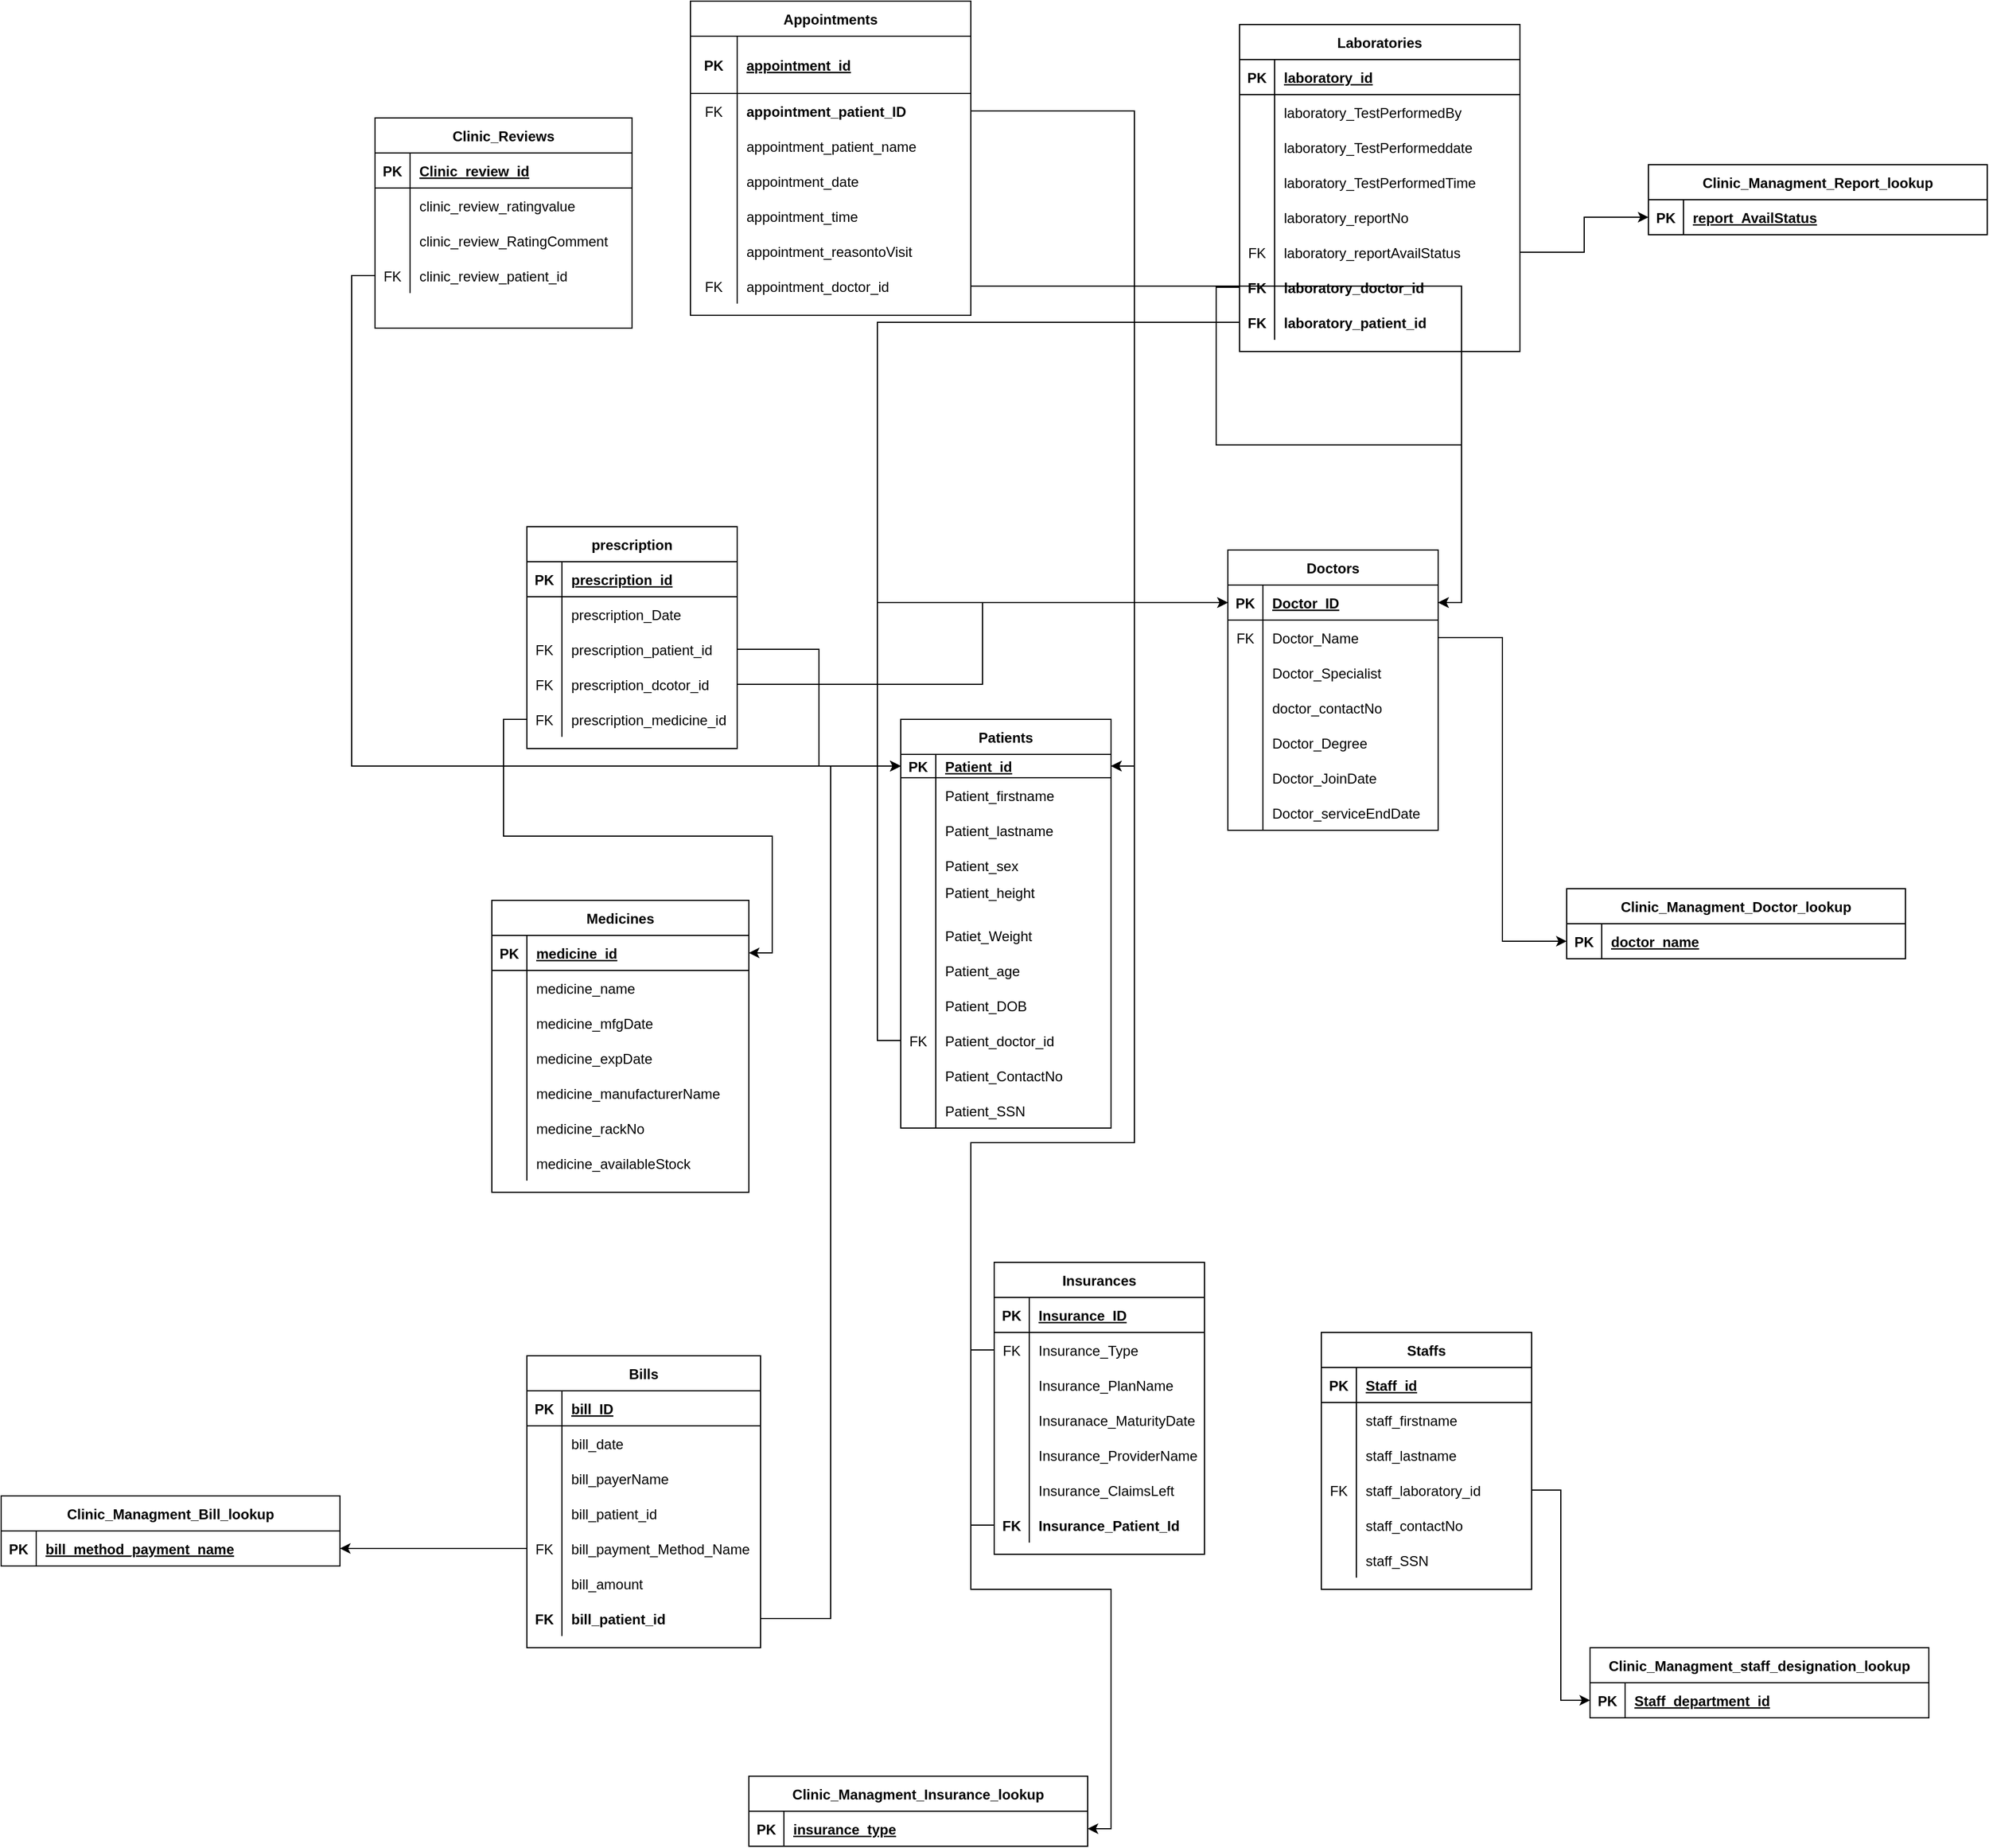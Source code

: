 <mxfile version="20.3.0" type="device"><diagram id="uqBFGo1HCGEQTsSXI0a7" name="Page-1"><mxGraphModel dx="3810" dy="2917" grid="1" gridSize="10" guides="1" tooltips="1" connect="1" arrows="1" fold="1" page="1" pageScale="1" pageWidth="850" pageHeight="1100" math="0" shadow="0"><root><mxCell id="0"/><mxCell id="1" parent="0"/><mxCell id="elf1dnCJ8FcLb8GI0x76-14" value="Patients" style="shape=table;startSize=30;container=1;collapsible=1;childLayout=tableLayout;fixedRows=1;rowLines=0;fontStyle=1;align=center;resizeLast=1;" parent="1" vertex="1"><mxGeometry x="90" y="-485" width="180" height="350" as="geometry"/></mxCell><mxCell id="elf1dnCJ8FcLb8GI0x76-15" value="" style="shape=tableRow;horizontal=0;startSize=0;swimlaneHead=0;swimlaneBody=0;fillColor=none;collapsible=0;dropTarget=0;points=[[0,0.5],[1,0.5]];portConstraint=eastwest;top=0;left=0;right=0;bottom=1;" parent="elf1dnCJ8FcLb8GI0x76-14" vertex="1"><mxGeometry y="30" width="180" height="20" as="geometry"/></mxCell><mxCell id="elf1dnCJ8FcLb8GI0x76-16" value="PK" style="shape=partialRectangle;connectable=0;fillColor=none;top=0;left=0;bottom=0;right=0;fontStyle=1;overflow=hidden;" parent="elf1dnCJ8FcLb8GI0x76-15" vertex="1"><mxGeometry width="30" height="20" as="geometry"><mxRectangle width="30" height="20" as="alternateBounds"/></mxGeometry></mxCell><mxCell id="elf1dnCJ8FcLb8GI0x76-17" value="Patient_id" style="shape=partialRectangle;connectable=0;fillColor=none;top=0;left=0;bottom=0;right=0;align=left;spacingLeft=6;fontStyle=5;overflow=hidden;" parent="elf1dnCJ8FcLb8GI0x76-15" vertex="1"><mxGeometry x="30" width="150" height="20" as="geometry"><mxRectangle width="150" height="20" as="alternateBounds"/></mxGeometry></mxCell><mxCell id="elf1dnCJ8FcLb8GI0x76-18" value="" style="shape=tableRow;horizontal=0;startSize=0;swimlaneHead=0;swimlaneBody=0;fillColor=none;collapsible=0;dropTarget=0;points=[[0,0.5],[1,0.5]];portConstraint=eastwest;top=0;left=0;right=0;bottom=0;" parent="elf1dnCJ8FcLb8GI0x76-14" vertex="1"><mxGeometry y="50" width="180" height="30" as="geometry"/></mxCell><mxCell id="elf1dnCJ8FcLb8GI0x76-19" value="" style="shape=partialRectangle;connectable=0;fillColor=none;top=0;left=0;bottom=0;right=0;editable=1;overflow=hidden;" parent="elf1dnCJ8FcLb8GI0x76-18" vertex="1"><mxGeometry width="30" height="30" as="geometry"><mxRectangle width="30" height="30" as="alternateBounds"/></mxGeometry></mxCell><mxCell id="elf1dnCJ8FcLb8GI0x76-20" value="Patient_firstname" style="shape=partialRectangle;connectable=0;fillColor=none;top=0;left=0;bottom=0;right=0;align=left;spacingLeft=6;overflow=hidden;" parent="elf1dnCJ8FcLb8GI0x76-18" vertex="1"><mxGeometry x="30" width="150" height="30" as="geometry"><mxRectangle width="150" height="30" as="alternateBounds"/></mxGeometry></mxCell><mxCell id="elf1dnCJ8FcLb8GI0x76-21" value="" style="shape=tableRow;horizontal=0;startSize=0;swimlaneHead=0;swimlaneBody=0;fillColor=none;collapsible=0;dropTarget=0;points=[[0,0.5],[1,0.5]];portConstraint=eastwest;top=0;left=0;right=0;bottom=0;" parent="elf1dnCJ8FcLb8GI0x76-14" vertex="1"><mxGeometry y="80" width="180" height="30" as="geometry"/></mxCell><mxCell id="elf1dnCJ8FcLb8GI0x76-22" value="" style="shape=partialRectangle;connectable=0;fillColor=none;top=0;left=0;bottom=0;right=0;editable=1;overflow=hidden;" parent="elf1dnCJ8FcLb8GI0x76-21" vertex="1"><mxGeometry width="30" height="30" as="geometry"><mxRectangle width="30" height="30" as="alternateBounds"/></mxGeometry></mxCell><mxCell id="elf1dnCJ8FcLb8GI0x76-23" value="Patient_lastname" style="shape=partialRectangle;connectable=0;fillColor=none;top=0;left=0;bottom=0;right=0;align=left;spacingLeft=6;overflow=hidden;" parent="elf1dnCJ8FcLb8GI0x76-21" vertex="1"><mxGeometry x="30" width="150" height="30" as="geometry"><mxRectangle width="150" height="30" as="alternateBounds"/></mxGeometry></mxCell><mxCell id="elf1dnCJ8FcLb8GI0x76-24" value="" style="shape=tableRow;horizontal=0;startSize=0;swimlaneHead=0;swimlaneBody=0;fillColor=none;collapsible=0;dropTarget=0;points=[[0,0.5],[1,0.5]];portConstraint=eastwest;top=0;left=0;right=0;bottom=0;" parent="elf1dnCJ8FcLb8GI0x76-14" vertex="1"><mxGeometry y="110" width="180" height="30" as="geometry"/></mxCell><mxCell id="elf1dnCJ8FcLb8GI0x76-25" value="" style="shape=partialRectangle;connectable=0;fillColor=none;top=0;left=0;bottom=0;right=0;editable=1;overflow=hidden;" parent="elf1dnCJ8FcLb8GI0x76-24" vertex="1"><mxGeometry width="30" height="30" as="geometry"><mxRectangle width="30" height="30" as="alternateBounds"/></mxGeometry></mxCell><mxCell id="elf1dnCJ8FcLb8GI0x76-26" value="Patient_sex" style="shape=partialRectangle;connectable=0;fillColor=none;top=0;left=0;bottom=0;right=0;align=left;spacingLeft=6;overflow=hidden;" parent="elf1dnCJ8FcLb8GI0x76-24" vertex="1"><mxGeometry x="30" width="150" height="30" as="geometry"><mxRectangle width="150" height="30" as="alternateBounds"/></mxGeometry></mxCell><mxCell id="elf1dnCJ8FcLb8GI0x76-80" style="shape=tableRow;horizontal=0;startSize=0;swimlaneHead=0;swimlaneBody=0;fillColor=none;collapsible=0;dropTarget=0;points=[[0,0.5],[1,0.5]];portConstraint=eastwest;top=0;left=0;right=0;bottom=0;" parent="elf1dnCJ8FcLb8GI0x76-14" vertex="1"><mxGeometry y="140" width="180" height="30" as="geometry"/></mxCell><mxCell id="elf1dnCJ8FcLb8GI0x76-81" style="shape=partialRectangle;connectable=0;fillColor=none;top=0;left=0;bottom=0;right=0;editable=1;overflow=hidden;" parent="elf1dnCJ8FcLb8GI0x76-80" vertex="1"><mxGeometry width="30" height="30" as="geometry"><mxRectangle width="30" height="30" as="alternateBounds"/></mxGeometry></mxCell><mxCell id="elf1dnCJ8FcLb8GI0x76-82" value="Patient_height&#10;" style="shape=partialRectangle;connectable=0;fillColor=none;top=0;left=0;bottom=0;right=0;align=left;spacingLeft=6;overflow=hidden;" parent="elf1dnCJ8FcLb8GI0x76-80" vertex="1"><mxGeometry x="30" width="150" height="30" as="geometry"><mxRectangle width="150" height="30" as="alternateBounds"/></mxGeometry></mxCell><mxCell id="elf1dnCJ8FcLb8GI0x76-83" style="shape=tableRow;horizontal=0;startSize=0;swimlaneHead=0;swimlaneBody=0;fillColor=none;collapsible=0;dropTarget=0;points=[[0,0.5],[1,0.5]];portConstraint=eastwest;top=0;left=0;right=0;bottom=0;" parent="elf1dnCJ8FcLb8GI0x76-14" vertex="1"><mxGeometry y="170" width="180" height="30" as="geometry"/></mxCell><mxCell id="elf1dnCJ8FcLb8GI0x76-84" style="shape=partialRectangle;connectable=0;fillColor=none;top=0;left=0;bottom=0;right=0;editable=1;overflow=hidden;" parent="elf1dnCJ8FcLb8GI0x76-83" vertex="1"><mxGeometry width="30" height="30" as="geometry"><mxRectangle width="30" height="30" as="alternateBounds"/></mxGeometry></mxCell><mxCell id="elf1dnCJ8FcLb8GI0x76-85" value="Patiet_Weight" style="shape=partialRectangle;connectable=0;fillColor=none;top=0;left=0;bottom=0;right=0;align=left;spacingLeft=6;overflow=hidden;" parent="elf1dnCJ8FcLb8GI0x76-83" vertex="1"><mxGeometry x="30" width="150" height="30" as="geometry"><mxRectangle width="150" height="30" as="alternateBounds"/></mxGeometry></mxCell><mxCell id="elf1dnCJ8FcLb8GI0x76-86" style="shape=tableRow;horizontal=0;startSize=0;swimlaneHead=0;swimlaneBody=0;fillColor=none;collapsible=0;dropTarget=0;points=[[0,0.5],[1,0.5]];portConstraint=eastwest;top=0;left=0;right=0;bottom=0;" parent="elf1dnCJ8FcLb8GI0x76-14" vertex="1"><mxGeometry y="200" width="180" height="30" as="geometry"/></mxCell><mxCell id="elf1dnCJ8FcLb8GI0x76-87" style="shape=partialRectangle;connectable=0;fillColor=none;top=0;left=0;bottom=0;right=0;editable=1;overflow=hidden;" parent="elf1dnCJ8FcLb8GI0x76-86" vertex="1"><mxGeometry width="30" height="30" as="geometry"><mxRectangle width="30" height="30" as="alternateBounds"/></mxGeometry></mxCell><mxCell id="elf1dnCJ8FcLb8GI0x76-88" value="Patient_age" style="shape=partialRectangle;connectable=0;fillColor=none;top=0;left=0;bottom=0;right=0;align=left;spacingLeft=6;overflow=hidden;" parent="elf1dnCJ8FcLb8GI0x76-86" vertex="1"><mxGeometry x="30" width="150" height="30" as="geometry"><mxRectangle width="150" height="30" as="alternateBounds"/></mxGeometry></mxCell><mxCell id="elf1dnCJ8FcLb8GI0x76-89" style="shape=tableRow;horizontal=0;startSize=0;swimlaneHead=0;swimlaneBody=0;fillColor=none;collapsible=0;dropTarget=0;points=[[0,0.5],[1,0.5]];portConstraint=eastwest;top=0;left=0;right=0;bottom=0;" parent="elf1dnCJ8FcLb8GI0x76-14" vertex="1"><mxGeometry y="230" width="180" height="30" as="geometry"/></mxCell><mxCell id="elf1dnCJ8FcLb8GI0x76-90" style="shape=partialRectangle;connectable=0;fillColor=none;top=0;left=0;bottom=0;right=0;editable=1;overflow=hidden;" parent="elf1dnCJ8FcLb8GI0x76-89" vertex="1"><mxGeometry width="30" height="30" as="geometry"><mxRectangle width="30" height="30" as="alternateBounds"/></mxGeometry></mxCell><mxCell id="elf1dnCJ8FcLb8GI0x76-91" value="Patient_DOB" style="shape=partialRectangle;connectable=0;fillColor=none;top=0;left=0;bottom=0;right=0;align=left;spacingLeft=6;overflow=hidden;" parent="elf1dnCJ8FcLb8GI0x76-89" vertex="1"><mxGeometry x="30" width="150" height="30" as="geometry"><mxRectangle width="150" height="30" as="alternateBounds"/></mxGeometry></mxCell><mxCell id="elf1dnCJ8FcLb8GI0x76-92" style="shape=tableRow;horizontal=0;startSize=0;swimlaneHead=0;swimlaneBody=0;fillColor=none;collapsible=0;dropTarget=0;points=[[0,0.5],[1,0.5]];portConstraint=eastwest;top=0;left=0;right=0;bottom=0;" parent="elf1dnCJ8FcLb8GI0x76-14" vertex="1"><mxGeometry y="260" width="180" height="30" as="geometry"/></mxCell><mxCell id="elf1dnCJ8FcLb8GI0x76-93" value="FK" style="shape=partialRectangle;connectable=0;fillColor=none;top=0;left=0;bottom=0;right=0;editable=1;overflow=hidden;" parent="elf1dnCJ8FcLb8GI0x76-92" vertex="1"><mxGeometry width="30" height="30" as="geometry"><mxRectangle width="30" height="30" as="alternateBounds"/></mxGeometry></mxCell><mxCell id="elf1dnCJ8FcLb8GI0x76-94" value="Patient_doctor_id" style="shape=partialRectangle;connectable=0;fillColor=none;top=0;left=0;bottom=0;right=0;align=left;spacingLeft=6;overflow=hidden;" parent="elf1dnCJ8FcLb8GI0x76-92" vertex="1"><mxGeometry x="30" width="150" height="30" as="geometry"><mxRectangle width="150" height="30" as="alternateBounds"/></mxGeometry></mxCell><mxCell id="elf1dnCJ8FcLb8GI0x76-95" style="shape=tableRow;horizontal=0;startSize=0;swimlaneHead=0;swimlaneBody=0;fillColor=none;collapsible=0;dropTarget=0;points=[[0,0.5],[1,0.5]];portConstraint=eastwest;top=0;left=0;right=0;bottom=0;" parent="elf1dnCJ8FcLb8GI0x76-14" vertex="1"><mxGeometry y="290" width="180" height="30" as="geometry"/></mxCell><mxCell id="elf1dnCJ8FcLb8GI0x76-96" style="shape=partialRectangle;connectable=0;fillColor=none;top=0;left=0;bottom=0;right=0;editable=1;overflow=hidden;" parent="elf1dnCJ8FcLb8GI0x76-95" vertex="1"><mxGeometry width="30" height="30" as="geometry"><mxRectangle width="30" height="30" as="alternateBounds"/></mxGeometry></mxCell><mxCell id="elf1dnCJ8FcLb8GI0x76-97" value="Patient_ContactNo" style="shape=partialRectangle;connectable=0;fillColor=none;top=0;left=0;bottom=0;right=0;align=left;spacingLeft=6;overflow=hidden;" parent="elf1dnCJ8FcLb8GI0x76-95" vertex="1"><mxGeometry x="30" width="150" height="30" as="geometry"><mxRectangle width="150" height="30" as="alternateBounds"/></mxGeometry></mxCell><mxCell id="elf1dnCJ8FcLb8GI0x76-98" style="shape=tableRow;horizontal=0;startSize=0;swimlaneHead=0;swimlaneBody=0;fillColor=none;collapsible=0;dropTarget=0;points=[[0,0.5],[1,0.5]];portConstraint=eastwest;top=0;left=0;right=0;bottom=0;" parent="elf1dnCJ8FcLb8GI0x76-14" vertex="1"><mxGeometry y="320" width="180" height="30" as="geometry"/></mxCell><mxCell id="elf1dnCJ8FcLb8GI0x76-99" style="shape=partialRectangle;connectable=0;fillColor=none;top=0;left=0;bottom=0;right=0;editable=1;overflow=hidden;" parent="elf1dnCJ8FcLb8GI0x76-98" vertex="1"><mxGeometry width="30" height="30" as="geometry"><mxRectangle width="30" height="30" as="alternateBounds"/></mxGeometry></mxCell><mxCell id="elf1dnCJ8FcLb8GI0x76-100" value="Patient_SSN" style="shape=partialRectangle;connectable=0;fillColor=none;top=0;left=0;bottom=0;right=0;align=left;spacingLeft=6;overflow=hidden;" parent="elf1dnCJ8FcLb8GI0x76-98" vertex="1"><mxGeometry x="30" width="150" height="30" as="geometry"><mxRectangle width="150" height="30" as="alternateBounds"/></mxGeometry></mxCell><mxCell id="elf1dnCJ8FcLb8GI0x76-119" value="Doctors" style="shape=table;startSize=30;container=1;collapsible=1;childLayout=tableLayout;fixedRows=1;rowLines=0;fontStyle=1;align=center;resizeLast=1;" parent="1" vertex="1"><mxGeometry x="370" y="-630" width="180" height="240" as="geometry"/></mxCell><mxCell id="elf1dnCJ8FcLb8GI0x76-120" value="" style="shape=tableRow;horizontal=0;startSize=0;swimlaneHead=0;swimlaneBody=0;fillColor=none;collapsible=0;dropTarget=0;points=[[0,0.5],[1,0.5]];portConstraint=eastwest;top=0;left=0;right=0;bottom=1;" parent="elf1dnCJ8FcLb8GI0x76-119" vertex="1"><mxGeometry y="30" width="180" height="30" as="geometry"/></mxCell><mxCell id="elf1dnCJ8FcLb8GI0x76-121" value="PK" style="shape=partialRectangle;connectable=0;fillColor=none;top=0;left=0;bottom=0;right=0;fontStyle=1;overflow=hidden;" parent="elf1dnCJ8FcLb8GI0x76-120" vertex="1"><mxGeometry width="30" height="30" as="geometry"><mxRectangle width="30" height="30" as="alternateBounds"/></mxGeometry></mxCell><mxCell id="elf1dnCJ8FcLb8GI0x76-122" value="Doctor_ID" style="shape=partialRectangle;connectable=0;fillColor=none;top=0;left=0;bottom=0;right=0;align=left;spacingLeft=6;fontStyle=5;overflow=hidden;" parent="elf1dnCJ8FcLb8GI0x76-120" vertex="1"><mxGeometry x="30" width="150" height="30" as="geometry"><mxRectangle width="150" height="30" as="alternateBounds"/></mxGeometry></mxCell><mxCell id="elf1dnCJ8FcLb8GI0x76-123" value="" style="shape=tableRow;horizontal=0;startSize=0;swimlaneHead=0;swimlaneBody=0;fillColor=none;collapsible=0;dropTarget=0;points=[[0,0.5],[1,0.5]];portConstraint=eastwest;top=0;left=0;right=0;bottom=0;" parent="elf1dnCJ8FcLb8GI0x76-119" vertex="1"><mxGeometry y="60" width="180" height="30" as="geometry"/></mxCell><mxCell id="elf1dnCJ8FcLb8GI0x76-124" value="FK" style="shape=partialRectangle;connectable=0;fillColor=none;top=0;left=0;bottom=0;right=0;editable=1;overflow=hidden;" parent="elf1dnCJ8FcLb8GI0x76-123" vertex="1"><mxGeometry width="30" height="30" as="geometry"><mxRectangle width="30" height="30" as="alternateBounds"/></mxGeometry></mxCell><mxCell id="elf1dnCJ8FcLb8GI0x76-125" value="Doctor_Name" style="shape=partialRectangle;connectable=0;fillColor=none;top=0;left=0;bottom=0;right=0;align=left;spacingLeft=6;overflow=hidden;" parent="elf1dnCJ8FcLb8GI0x76-123" vertex="1"><mxGeometry x="30" width="150" height="30" as="geometry"><mxRectangle width="150" height="30" as="alternateBounds"/></mxGeometry></mxCell><mxCell id="elf1dnCJ8FcLb8GI0x76-126" value="" style="shape=tableRow;horizontal=0;startSize=0;swimlaneHead=0;swimlaneBody=0;fillColor=none;collapsible=0;dropTarget=0;points=[[0,0.5],[1,0.5]];portConstraint=eastwest;top=0;left=0;right=0;bottom=0;" parent="elf1dnCJ8FcLb8GI0x76-119" vertex="1"><mxGeometry y="90" width="180" height="30" as="geometry"/></mxCell><mxCell id="elf1dnCJ8FcLb8GI0x76-127" value="" style="shape=partialRectangle;connectable=0;fillColor=none;top=0;left=0;bottom=0;right=0;editable=1;overflow=hidden;" parent="elf1dnCJ8FcLb8GI0x76-126" vertex="1"><mxGeometry width="30" height="30" as="geometry"><mxRectangle width="30" height="30" as="alternateBounds"/></mxGeometry></mxCell><mxCell id="elf1dnCJ8FcLb8GI0x76-128" value="Doctor_Specialist" style="shape=partialRectangle;connectable=0;fillColor=none;top=0;left=0;bottom=0;right=0;align=left;spacingLeft=6;overflow=hidden;" parent="elf1dnCJ8FcLb8GI0x76-126" vertex="1"><mxGeometry x="30" width="150" height="30" as="geometry"><mxRectangle width="150" height="30" as="alternateBounds"/></mxGeometry></mxCell><mxCell id="elf1dnCJ8FcLb8GI0x76-129" value="" style="shape=tableRow;horizontal=0;startSize=0;swimlaneHead=0;swimlaneBody=0;fillColor=none;collapsible=0;dropTarget=0;points=[[0,0.5],[1,0.5]];portConstraint=eastwest;top=0;left=0;right=0;bottom=0;" parent="elf1dnCJ8FcLb8GI0x76-119" vertex="1"><mxGeometry y="120" width="180" height="30" as="geometry"/></mxCell><mxCell id="elf1dnCJ8FcLb8GI0x76-130" value="" style="shape=partialRectangle;connectable=0;fillColor=none;top=0;left=0;bottom=0;right=0;editable=1;overflow=hidden;" parent="elf1dnCJ8FcLb8GI0x76-129" vertex="1"><mxGeometry width="30" height="30" as="geometry"><mxRectangle width="30" height="30" as="alternateBounds"/></mxGeometry></mxCell><mxCell id="elf1dnCJ8FcLb8GI0x76-131" value="doctor_contactNo" style="shape=partialRectangle;connectable=0;fillColor=none;top=0;left=0;bottom=0;right=0;align=left;spacingLeft=6;overflow=hidden;" parent="elf1dnCJ8FcLb8GI0x76-129" vertex="1"><mxGeometry x="30" width="150" height="30" as="geometry"><mxRectangle width="150" height="30" as="alternateBounds"/></mxGeometry></mxCell><mxCell id="elf1dnCJ8FcLb8GI0x76-136" style="shape=tableRow;horizontal=0;startSize=0;swimlaneHead=0;swimlaneBody=0;fillColor=none;collapsible=0;dropTarget=0;points=[[0,0.5],[1,0.5]];portConstraint=eastwest;top=0;left=0;right=0;bottom=0;" parent="elf1dnCJ8FcLb8GI0x76-119" vertex="1"><mxGeometry y="150" width="180" height="30" as="geometry"/></mxCell><mxCell id="elf1dnCJ8FcLb8GI0x76-137" style="shape=partialRectangle;connectable=0;fillColor=none;top=0;left=0;bottom=0;right=0;editable=1;overflow=hidden;" parent="elf1dnCJ8FcLb8GI0x76-136" vertex="1"><mxGeometry width="30" height="30" as="geometry"><mxRectangle width="30" height="30" as="alternateBounds"/></mxGeometry></mxCell><mxCell id="elf1dnCJ8FcLb8GI0x76-138" value="Doctor_Degree" style="shape=partialRectangle;connectable=0;fillColor=none;top=0;left=0;bottom=0;right=0;align=left;spacingLeft=6;overflow=hidden;" parent="elf1dnCJ8FcLb8GI0x76-136" vertex="1"><mxGeometry x="30" width="150" height="30" as="geometry"><mxRectangle width="150" height="30" as="alternateBounds"/></mxGeometry></mxCell><mxCell id="elf1dnCJ8FcLb8GI0x76-139" style="shape=tableRow;horizontal=0;startSize=0;swimlaneHead=0;swimlaneBody=0;fillColor=none;collapsible=0;dropTarget=0;points=[[0,0.5],[1,0.5]];portConstraint=eastwest;top=0;left=0;right=0;bottom=0;" parent="elf1dnCJ8FcLb8GI0x76-119" vertex="1"><mxGeometry y="180" width="180" height="30" as="geometry"/></mxCell><mxCell id="elf1dnCJ8FcLb8GI0x76-140" style="shape=partialRectangle;connectable=0;fillColor=none;top=0;left=0;bottom=0;right=0;editable=1;overflow=hidden;" parent="elf1dnCJ8FcLb8GI0x76-139" vertex="1"><mxGeometry width="30" height="30" as="geometry"><mxRectangle width="30" height="30" as="alternateBounds"/></mxGeometry></mxCell><mxCell id="elf1dnCJ8FcLb8GI0x76-141" value="Doctor_JoinDate" style="shape=partialRectangle;connectable=0;fillColor=none;top=0;left=0;bottom=0;right=0;align=left;spacingLeft=6;overflow=hidden;" parent="elf1dnCJ8FcLb8GI0x76-139" vertex="1"><mxGeometry x="30" width="150" height="30" as="geometry"><mxRectangle width="150" height="30" as="alternateBounds"/></mxGeometry></mxCell><mxCell id="elf1dnCJ8FcLb8GI0x76-145" style="shape=tableRow;horizontal=0;startSize=0;swimlaneHead=0;swimlaneBody=0;fillColor=none;collapsible=0;dropTarget=0;points=[[0,0.5],[1,0.5]];portConstraint=eastwest;top=0;left=0;right=0;bottom=0;" parent="elf1dnCJ8FcLb8GI0x76-119" vertex="1"><mxGeometry y="210" width="180" height="30" as="geometry"/></mxCell><mxCell id="elf1dnCJ8FcLb8GI0x76-146" style="shape=partialRectangle;connectable=0;fillColor=none;top=0;left=0;bottom=0;right=0;editable=1;overflow=hidden;" parent="elf1dnCJ8FcLb8GI0x76-145" vertex="1"><mxGeometry width="30" height="30" as="geometry"><mxRectangle width="30" height="30" as="alternateBounds"/></mxGeometry></mxCell><mxCell id="elf1dnCJ8FcLb8GI0x76-147" value="Doctor_serviceEndDate" style="shape=partialRectangle;connectable=0;fillColor=none;top=0;left=0;bottom=0;right=0;align=left;spacingLeft=6;overflow=hidden;" parent="elf1dnCJ8FcLb8GI0x76-145" vertex="1"><mxGeometry x="30" width="150" height="30" as="geometry"><mxRectangle width="150" height="30" as="alternateBounds"/></mxGeometry></mxCell><mxCell id="elf1dnCJ8FcLb8GI0x76-160" value="Appointments" style="shape=table;startSize=30;container=1;collapsible=1;childLayout=tableLayout;fixedRows=1;rowLines=0;fontStyle=1;align=center;resizeLast=1;" parent="1" vertex="1"><mxGeometry x="-90" y="-1100" width="240" height="269" as="geometry"/></mxCell><mxCell id="elf1dnCJ8FcLb8GI0x76-161" value="" style="shape=tableRow;horizontal=0;startSize=0;swimlaneHead=0;swimlaneBody=0;fillColor=none;collapsible=0;dropTarget=0;points=[[0,0.5],[1,0.5]];portConstraint=eastwest;top=0;left=0;right=0;bottom=1;" parent="elf1dnCJ8FcLb8GI0x76-160" vertex="1"><mxGeometry y="30" width="240" height="49" as="geometry"/></mxCell><mxCell id="elf1dnCJ8FcLb8GI0x76-162" value="PK" style="shape=partialRectangle;connectable=0;fillColor=none;top=0;left=0;bottom=0;right=0;fontStyle=1;overflow=hidden;" parent="elf1dnCJ8FcLb8GI0x76-161" vertex="1"><mxGeometry width="40" height="49" as="geometry"><mxRectangle width="40" height="49" as="alternateBounds"/></mxGeometry></mxCell><mxCell id="elf1dnCJ8FcLb8GI0x76-163" value="appointment_id" style="shape=partialRectangle;connectable=0;fillColor=none;top=0;left=0;bottom=0;right=0;align=left;spacingLeft=6;fontStyle=5;overflow=hidden;" parent="elf1dnCJ8FcLb8GI0x76-161" vertex="1"><mxGeometry x="40" width="200" height="49" as="geometry"><mxRectangle width="200" height="49" as="alternateBounds"/></mxGeometry></mxCell><mxCell id="elf1dnCJ8FcLb8GI0x76-164" value="" style="shape=tableRow;horizontal=0;startSize=0;swimlaneHead=0;swimlaneBody=0;fillColor=none;collapsible=0;dropTarget=0;points=[[0,0.5],[1,0.5]];portConstraint=eastwest;top=0;left=0;right=0;bottom=0;" parent="elf1dnCJ8FcLb8GI0x76-160" vertex="1"><mxGeometry y="79" width="240" height="30" as="geometry"/></mxCell><mxCell id="elf1dnCJ8FcLb8GI0x76-165" value="FK" style="shape=partialRectangle;connectable=0;fillColor=none;top=0;left=0;bottom=0;right=0;editable=1;overflow=hidden;" parent="elf1dnCJ8FcLb8GI0x76-164" vertex="1"><mxGeometry width="40" height="30" as="geometry"><mxRectangle width="40" height="30" as="alternateBounds"/></mxGeometry></mxCell><mxCell id="elf1dnCJ8FcLb8GI0x76-166" value="appointment_patient_ID" style="shape=partialRectangle;connectable=0;fillColor=none;top=0;left=0;bottom=0;right=0;align=left;spacingLeft=6;overflow=hidden;fontStyle=1" parent="elf1dnCJ8FcLb8GI0x76-164" vertex="1"><mxGeometry x="40" width="200" height="30" as="geometry"><mxRectangle width="200" height="30" as="alternateBounds"/></mxGeometry></mxCell><mxCell id="elf1dnCJ8FcLb8GI0x76-167" value="" style="shape=tableRow;horizontal=0;startSize=0;swimlaneHead=0;swimlaneBody=0;fillColor=none;collapsible=0;dropTarget=0;points=[[0,0.5],[1,0.5]];portConstraint=eastwest;top=0;left=0;right=0;bottom=0;" parent="elf1dnCJ8FcLb8GI0x76-160" vertex="1"><mxGeometry y="109" width="240" height="30" as="geometry"/></mxCell><mxCell id="elf1dnCJ8FcLb8GI0x76-168" value="" style="shape=partialRectangle;connectable=0;fillColor=none;top=0;left=0;bottom=0;right=0;editable=1;overflow=hidden;" parent="elf1dnCJ8FcLb8GI0x76-167" vertex="1"><mxGeometry width="40" height="30" as="geometry"><mxRectangle width="40" height="30" as="alternateBounds"/></mxGeometry></mxCell><mxCell id="elf1dnCJ8FcLb8GI0x76-169" value="appointment_patient_name" style="shape=partialRectangle;connectable=0;fillColor=none;top=0;left=0;bottom=0;right=0;align=left;spacingLeft=6;overflow=hidden;" parent="elf1dnCJ8FcLb8GI0x76-167" vertex="1"><mxGeometry x="40" width="200" height="30" as="geometry"><mxRectangle width="200" height="30" as="alternateBounds"/></mxGeometry></mxCell><mxCell id="elf1dnCJ8FcLb8GI0x76-170" value="" style="shape=tableRow;horizontal=0;startSize=0;swimlaneHead=0;swimlaneBody=0;fillColor=none;collapsible=0;dropTarget=0;points=[[0,0.5],[1,0.5]];portConstraint=eastwest;top=0;left=0;right=0;bottom=0;" parent="elf1dnCJ8FcLb8GI0x76-160" vertex="1"><mxGeometry y="139" width="240" height="30" as="geometry"/></mxCell><mxCell id="elf1dnCJ8FcLb8GI0x76-171" value="" style="shape=partialRectangle;connectable=0;fillColor=none;top=0;left=0;bottom=0;right=0;editable=1;overflow=hidden;" parent="elf1dnCJ8FcLb8GI0x76-170" vertex="1"><mxGeometry width="40" height="30" as="geometry"><mxRectangle width="40" height="30" as="alternateBounds"/></mxGeometry></mxCell><mxCell id="elf1dnCJ8FcLb8GI0x76-172" value="appointment_date" style="shape=partialRectangle;connectable=0;fillColor=none;top=0;left=0;bottom=0;right=0;align=left;spacingLeft=6;overflow=hidden;" parent="elf1dnCJ8FcLb8GI0x76-170" vertex="1"><mxGeometry x="40" width="200" height="30" as="geometry"><mxRectangle width="200" height="30" as="alternateBounds"/></mxGeometry></mxCell><mxCell id="elf1dnCJ8FcLb8GI0x76-178" style="shape=tableRow;horizontal=0;startSize=0;swimlaneHead=0;swimlaneBody=0;fillColor=none;collapsible=0;dropTarget=0;points=[[0,0.5],[1,0.5]];portConstraint=eastwest;top=0;left=0;right=0;bottom=0;" parent="elf1dnCJ8FcLb8GI0x76-160" vertex="1"><mxGeometry y="169" width="240" height="30" as="geometry"/></mxCell><mxCell id="elf1dnCJ8FcLb8GI0x76-179" style="shape=partialRectangle;connectable=0;fillColor=none;top=0;left=0;bottom=0;right=0;editable=1;overflow=hidden;" parent="elf1dnCJ8FcLb8GI0x76-178" vertex="1"><mxGeometry width="40" height="30" as="geometry"><mxRectangle width="40" height="30" as="alternateBounds"/></mxGeometry></mxCell><mxCell id="elf1dnCJ8FcLb8GI0x76-180" value="appointment_time" style="shape=partialRectangle;connectable=0;fillColor=none;top=0;left=0;bottom=0;right=0;align=left;spacingLeft=6;overflow=hidden;" parent="elf1dnCJ8FcLb8GI0x76-178" vertex="1"><mxGeometry x="40" width="200" height="30" as="geometry"><mxRectangle width="200" height="30" as="alternateBounds"/></mxGeometry></mxCell><mxCell id="elf1dnCJ8FcLb8GI0x76-175" style="shape=tableRow;horizontal=0;startSize=0;swimlaneHead=0;swimlaneBody=0;fillColor=none;collapsible=0;dropTarget=0;points=[[0,0.5],[1,0.5]];portConstraint=eastwest;top=0;left=0;right=0;bottom=0;" parent="elf1dnCJ8FcLb8GI0x76-160" vertex="1"><mxGeometry y="199" width="240" height="30" as="geometry"/></mxCell><mxCell id="elf1dnCJ8FcLb8GI0x76-176" style="shape=partialRectangle;connectable=0;fillColor=none;top=0;left=0;bottom=0;right=0;editable=1;overflow=hidden;" parent="elf1dnCJ8FcLb8GI0x76-175" vertex="1"><mxGeometry width="40" height="30" as="geometry"><mxRectangle width="40" height="30" as="alternateBounds"/></mxGeometry></mxCell><mxCell id="elf1dnCJ8FcLb8GI0x76-177" value="appointment_reasontoVisit" style="shape=partialRectangle;connectable=0;fillColor=none;top=0;left=0;bottom=0;right=0;align=left;spacingLeft=6;overflow=hidden;" parent="elf1dnCJ8FcLb8GI0x76-175" vertex="1"><mxGeometry x="40" width="200" height="30" as="geometry"><mxRectangle width="200" height="30" as="alternateBounds"/></mxGeometry></mxCell><mxCell id="elf1dnCJ8FcLb8GI0x76-194" style="shape=tableRow;horizontal=0;startSize=0;swimlaneHead=0;swimlaneBody=0;fillColor=none;collapsible=0;dropTarget=0;points=[[0,0.5],[1,0.5]];portConstraint=eastwest;top=0;left=0;right=0;bottom=0;" parent="elf1dnCJ8FcLb8GI0x76-160" vertex="1"><mxGeometry y="229" width="240" height="30" as="geometry"/></mxCell><mxCell id="elf1dnCJ8FcLb8GI0x76-195" value="FK" style="shape=partialRectangle;connectable=0;fillColor=none;top=0;left=0;bottom=0;right=0;editable=1;overflow=hidden;" parent="elf1dnCJ8FcLb8GI0x76-194" vertex="1"><mxGeometry width="40" height="30" as="geometry"><mxRectangle width="40" height="30" as="alternateBounds"/></mxGeometry></mxCell><mxCell id="elf1dnCJ8FcLb8GI0x76-196" value="appointment_doctor_id" style="shape=partialRectangle;connectable=0;fillColor=none;top=0;left=0;bottom=0;right=0;align=left;spacingLeft=6;overflow=hidden;" parent="elf1dnCJ8FcLb8GI0x76-194" vertex="1"><mxGeometry x="40" width="200" height="30" as="geometry"><mxRectangle width="200" height="30" as="alternateBounds"/></mxGeometry></mxCell><mxCell id="elf1dnCJ8FcLb8GI0x76-181" value="Medicines" style="shape=table;startSize=30;container=1;collapsible=1;childLayout=tableLayout;fixedRows=1;rowLines=0;fontStyle=1;align=center;resizeLast=1;" parent="1" vertex="1"><mxGeometry x="-260" y="-330" width="220" height="250" as="geometry"/></mxCell><mxCell id="elf1dnCJ8FcLb8GI0x76-182" value="" style="shape=tableRow;horizontal=0;startSize=0;swimlaneHead=0;swimlaneBody=0;fillColor=none;collapsible=0;dropTarget=0;points=[[0,0.5],[1,0.5]];portConstraint=eastwest;top=0;left=0;right=0;bottom=1;" parent="elf1dnCJ8FcLb8GI0x76-181" vertex="1"><mxGeometry y="30" width="220" height="30" as="geometry"/></mxCell><mxCell id="elf1dnCJ8FcLb8GI0x76-183" value="PK" style="shape=partialRectangle;connectable=0;fillColor=none;top=0;left=0;bottom=0;right=0;fontStyle=1;overflow=hidden;" parent="elf1dnCJ8FcLb8GI0x76-182" vertex="1"><mxGeometry width="30" height="30" as="geometry"><mxRectangle width="30" height="30" as="alternateBounds"/></mxGeometry></mxCell><mxCell id="elf1dnCJ8FcLb8GI0x76-184" value="medicine_id" style="shape=partialRectangle;connectable=0;fillColor=none;top=0;left=0;bottom=0;right=0;align=left;spacingLeft=6;fontStyle=5;overflow=hidden;" parent="elf1dnCJ8FcLb8GI0x76-182" vertex="1"><mxGeometry x="30" width="190" height="30" as="geometry"><mxRectangle width="190" height="30" as="alternateBounds"/></mxGeometry></mxCell><mxCell id="elf1dnCJ8FcLb8GI0x76-185" value="" style="shape=tableRow;horizontal=0;startSize=0;swimlaneHead=0;swimlaneBody=0;fillColor=none;collapsible=0;dropTarget=0;points=[[0,0.5],[1,0.5]];portConstraint=eastwest;top=0;left=0;right=0;bottom=0;" parent="elf1dnCJ8FcLb8GI0x76-181" vertex="1"><mxGeometry y="60" width="220" height="30" as="geometry"/></mxCell><mxCell id="elf1dnCJ8FcLb8GI0x76-186" value="" style="shape=partialRectangle;connectable=0;fillColor=none;top=0;left=0;bottom=0;right=0;editable=1;overflow=hidden;" parent="elf1dnCJ8FcLb8GI0x76-185" vertex="1"><mxGeometry width="30" height="30" as="geometry"><mxRectangle width="30" height="30" as="alternateBounds"/></mxGeometry></mxCell><mxCell id="elf1dnCJ8FcLb8GI0x76-187" value="medicine_name" style="shape=partialRectangle;connectable=0;fillColor=none;top=0;left=0;bottom=0;right=0;align=left;spacingLeft=6;overflow=hidden;" parent="elf1dnCJ8FcLb8GI0x76-185" vertex="1"><mxGeometry x="30" width="190" height="30" as="geometry"><mxRectangle width="190" height="30" as="alternateBounds"/></mxGeometry></mxCell><mxCell id="elf1dnCJ8FcLb8GI0x76-188" value="" style="shape=tableRow;horizontal=0;startSize=0;swimlaneHead=0;swimlaneBody=0;fillColor=none;collapsible=0;dropTarget=0;points=[[0,0.5],[1,0.5]];portConstraint=eastwest;top=0;left=0;right=0;bottom=0;" parent="elf1dnCJ8FcLb8GI0x76-181" vertex="1"><mxGeometry y="90" width="220" height="30" as="geometry"/></mxCell><mxCell id="elf1dnCJ8FcLb8GI0x76-189" value="" style="shape=partialRectangle;connectable=0;fillColor=none;top=0;left=0;bottom=0;right=0;editable=1;overflow=hidden;" parent="elf1dnCJ8FcLb8GI0x76-188" vertex="1"><mxGeometry width="30" height="30" as="geometry"><mxRectangle width="30" height="30" as="alternateBounds"/></mxGeometry></mxCell><mxCell id="elf1dnCJ8FcLb8GI0x76-190" value="medicine_mfgDate" style="shape=partialRectangle;connectable=0;fillColor=none;top=0;left=0;bottom=0;right=0;align=left;spacingLeft=6;overflow=hidden;" parent="elf1dnCJ8FcLb8GI0x76-188" vertex="1"><mxGeometry x="30" width="190" height="30" as="geometry"><mxRectangle width="190" height="30" as="alternateBounds"/></mxGeometry></mxCell><mxCell id="elf1dnCJ8FcLb8GI0x76-191" value="" style="shape=tableRow;horizontal=0;startSize=0;swimlaneHead=0;swimlaneBody=0;fillColor=none;collapsible=0;dropTarget=0;points=[[0,0.5],[1,0.5]];portConstraint=eastwest;top=0;left=0;right=0;bottom=0;" parent="elf1dnCJ8FcLb8GI0x76-181" vertex="1"><mxGeometry y="120" width="220" height="30" as="geometry"/></mxCell><mxCell id="elf1dnCJ8FcLb8GI0x76-192" value="" style="shape=partialRectangle;connectable=0;fillColor=none;top=0;left=0;bottom=0;right=0;editable=1;overflow=hidden;" parent="elf1dnCJ8FcLb8GI0x76-191" vertex="1"><mxGeometry width="30" height="30" as="geometry"><mxRectangle width="30" height="30" as="alternateBounds"/></mxGeometry></mxCell><mxCell id="elf1dnCJ8FcLb8GI0x76-193" value="medicine_expDate" style="shape=partialRectangle;connectable=0;fillColor=none;top=0;left=0;bottom=0;right=0;align=left;spacingLeft=6;overflow=hidden;" parent="elf1dnCJ8FcLb8GI0x76-191" vertex="1"><mxGeometry x="30" width="190" height="30" as="geometry"><mxRectangle width="190" height="30" as="alternateBounds"/></mxGeometry></mxCell><mxCell id="elf1dnCJ8FcLb8GI0x76-213" style="shape=tableRow;horizontal=0;startSize=0;swimlaneHead=0;swimlaneBody=0;fillColor=none;collapsible=0;dropTarget=0;points=[[0,0.5],[1,0.5]];portConstraint=eastwest;top=0;left=0;right=0;bottom=0;" parent="elf1dnCJ8FcLb8GI0x76-181" vertex="1"><mxGeometry y="150" width="220" height="30" as="geometry"/></mxCell><mxCell id="elf1dnCJ8FcLb8GI0x76-214" style="shape=partialRectangle;connectable=0;fillColor=none;top=0;left=0;bottom=0;right=0;editable=1;overflow=hidden;" parent="elf1dnCJ8FcLb8GI0x76-213" vertex="1"><mxGeometry width="30" height="30" as="geometry"><mxRectangle width="30" height="30" as="alternateBounds"/></mxGeometry></mxCell><mxCell id="elf1dnCJ8FcLb8GI0x76-215" value="medicine_manufacturerName" style="shape=partialRectangle;connectable=0;fillColor=none;top=0;left=0;bottom=0;right=0;align=left;spacingLeft=6;overflow=hidden;" parent="elf1dnCJ8FcLb8GI0x76-213" vertex="1"><mxGeometry x="30" width="190" height="30" as="geometry"><mxRectangle width="190" height="30" as="alternateBounds"/></mxGeometry></mxCell><mxCell id="elf1dnCJ8FcLb8GI0x76-210" style="shape=tableRow;horizontal=0;startSize=0;swimlaneHead=0;swimlaneBody=0;fillColor=none;collapsible=0;dropTarget=0;points=[[0,0.5],[1,0.5]];portConstraint=eastwest;top=0;left=0;right=0;bottom=0;" parent="elf1dnCJ8FcLb8GI0x76-181" vertex="1"><mxGeometry y="180" width="220" height="30" as="geometry"/></mxCell><mxCell id="elf1dnCJ8FcLb8GI0x76-211" style="shape=partialRectangle;connectable=0;fillColor=none;top=0;left=0;bottom=0;right=0;editable=1;overflow=hidden;" parent="elf1dnCJ8FcLb8GI0x76-210" vertex="1"><mxGeometry width="30" height="30" as="geometry"><mxRectangle width="30" height="30" as="alternateBounds"/></mxGeometry></mxCell><mxCell id="elf1dnCJ8FcLb8GI0x76-212" value="medicine_rackNo" style="shape=partialRectangle;connectable=0;fillColor=none;top=0;left=0;bottom=0;right=0;align=left;spacingLeft=6;overflow=hidden;" parent="elf1dnCJ8FcLb8GI0x76-210" vertex="1"><mxGeometry x="30" width="190" height="30" as="geometry"><mxRectangle width="190" height="30" as="alternateBounds"/></mxGeometry></mxCell><mxCell id="elf1dnCJ8FcLb8GI0x76-204" style="shape=tableRow;horizontal=0;startSize=0;swimlaneHead=0;swimlaneBody=0;fillColor=none;collapsible=0;dropTarget=0;points=[[0,0.5],[1,0.5]];portConstraint=eastwest;top=0;left=0;right=0;bottom=0;" parent="elf1dnCJ8FcLb8GI0x76-181" vertex="1"><mxGeometry y="210" width="220" height="30" as="geometry"/></mxCell><mxCell id="elf1dnCJ8FcLb8GI0x76-205" style="shape=partialRectangle;connectable=0;fillColor=none;top=0;left=0;bottom=0;right=0;editable=1;overflow=hidden;" parent="elf1dnCJ8FcLb8GI0x76-204" vertex="1"><mxGeometry width="30" height="30" as="geometry"><mxRectangle width="30" height="30" as="alternateBounds"/></mxGeometry></mxCell><mxCell id="elf1dnCJ8FcLb8GI0x76-206" value="medicine_availableStock" style="shape=partialRectangle;connectable=0;fillColor=none;top=0;left=0;bottom=0;right=0;align=left;spacingLeft=6;overflow=hidden;" parent="elf1dnCJ8FcLb8GI0x76-204" vertex="1"><mxGeometry x="30" width="190" height="30" as="geometry"><mxRectangle width="190" height="30" as="alternateBounds"/></mxGeometry></mxCell><mxCell id="elf1dnCJ8FcLb8GI0x76-217" value="Clinic_Reviews" style="shape=table;startSize=30;container=1;collapsible=1;childLayout=tableLayout;fixedRows=1;rowLines=0;fontStyle=1;align=center;resizeLast=1;" parent="1" vertex="1"><mxGeometry x="-360" y="-1000" width="220" height="180" as="geometry"/></mxCell><mxCell id="elf1dnCJ8FcLb8GI0x76-218" value="" style="shape=tableRow;horizontal=0;startSize=0;swimlaneHead=0;swimlaneBody=0;fillColor=none;collapsible=0;dropTarget=0;points=[[0,0.5],[1,0.5]];portConstraint=eastwest;top=0;left=0;right=0;bottom=1;" parent="elf1dnCJ8FcLb8GI0x76-217" vertex="1"><mxGeometry y="30" width="220" height="30" as="geometry"/></mxCell><mxCell id="elf1dnCJ8FcLb8GI0x76-219" value="PK" style="shape=partialRectangle;connectable=0;fillColor=none;top=0;left=0;bottom=0;right=0;fontStyle=1;overflow=hidden;" parent="elf1dnCJ8FcLb8GI0x76-218" vertex="1"><mxGeometry width="30" height="30" as="geometry"><mxRectangle width="30" height="30" as="alternateBounds"/></mxGeometry></mxCell><mxCell id="elf1dnCJ8FcLb8GI0x76-220" value="Clinic_review_id" style="shape=partialRectangle;connectable=0;fillColor=none;top=0;left=0;bottom=0;right=0;align=left;spacingLeft=6;fontStyle=5;overflow=hidden;" parent="elf1dnCJ8FcLb8GI0x76-218" vertex="1"><mxGeometry x="30" width="190" height="30" as="geometry"><mxRectangle width="190" height="30" as="alternateBounds"/></mxGeometry></mxCell><mxCell id="elf1dnCJ8FcLb8GI0x76-221" value="" style="shape=tableRow;horizontal=0;startSize=0;swimlaneHead=0;swimlaneBody=0;fillColor=none;collapsible=0;dropTarget=0;points=[[0,0.5],[1,0.5]];portConstraint=eastwest;top=0;left=0;right=0;bottom=0;" parent="elf1dnCJ8FcLb8GI0x76-217" vertex="1"><mxGeometry y="60" width="220" height="30" as="geometry"/></mxCell><mxCell id="elf1dnCJ8FcLb8GI0x76-222" value="" style="shape=partialRectangle;connectable=0;fillColor=none;top=0;left=0;bottom=0;right=0;editable=1;overflow=hidden;" parent="elf1dnCJ8FcLb8GI0x76-221" vertex="1"><mxGeometry width="30" height="30" as="geometry"><mxRectangle width="30" height="30" as="alternateBounds"/></mxGeometry></mxCell><mxCell id="elf1dnCJ8FcLb8GI0x76-223" value="clinic_review_ratingvalue" style="shape=partialRectangle;connectable=0;fillColor=none;top=0;left=0;bottom=0;right=0;align=left;spacingLeft=6;overflow=hidden;" parent="elf1dnCJ8FcLb8GI0x76-221" vertex="1"><mxGeometry x="30" width="190" height="30" as="geometry"><mxRectangle width="190" height="30" as="alternateBounds"/></mxGeometry></mxCell><mxCell id="elf1dnCJ8FcLb8GI0x76-224" value="" style="shape=tableRow;horizontal=0;startSize=0;swimlaneHead=0;swimlaneBody=0;fillColor=none;collapsible=0;dropTarget=0;points=[[0,0.5],[1,0.5]];portConstraint=eastwest;top=0;left=0;right=0;bottom=0;" parent="elf1dnCJ8FcLb8GI0x76-217" vertex="1"><mxGeometry y="90" width="220" height="30" as="geometry"/></mxCell><mxCell id="elf1dnCJ8FcLb8GI0x76-225" value="" style="shape=partialRectangle;connectable=0;fillColor=none;top=0;left=0;bottom=0;right=0;editable=1;overflow=hidden;" parent="elf1dnCJ8FcLb8GI0x76-224" vertex="1"><mxGeometry width="30" height="30" as="geometry"><mxRectangle width="30" height="30" as="alternateBounds"/></mxGeometry></mxCell><mxCell id="elf1dnCJ8FcLb8GI0x76-226" value="clinic_review_RatingComment" style="shape=partialRectangle;connectable=0;fillColor=none;top=0;left=0;bottom=0;right=0;align=left;spacingLeft=6;overflow=hidden;" parent="elf1dnCJ8FcLb8GI0x76-224" vertex="1"><mxGeometry x="30" width="190" height="30" as="geometry"><mxRectangle width="190" height="30" as="alternateBounds"/></mxGeometry></mxCell><mxCell id="XCRB6a7HmsOuaaKccG_2-20" style="shape=tableRow;horizontal=0;startSize=0;swimlaneHead=0;swimlaneBody=0;fillColor=none;collapsible=0;dropTarget=0;points=[[0,0.5],[1,0.5]];portConstraint=eastwest;top=0;left=0;right=0;bottom=0;" parent="elf1dnCJ8FcLb8GI0x76-217" vertex="1"><mxGeometry y="120" width="220" height="30" as="geometry"/></mxCell><mxCell id="XCRB6a7HmsOuaaKccG_2-21" value="FK" style="shape=partialRectangle;connectable=0;fillColor=none;top=0;left=0;bottom=0;right=0;editable=1;overflow=hidden;" parent="XCRB6a7HmsOuaaKccG_2-20" vertex="1"><mxGeometry width="30" height="30" as="geometry"><mxRectangle width="30" height="30" as="alternateBounds"/></mxGeometry></mxCell><mxCell id="XCRB6a7HmsOuaaKccG_2-22" value="clinic_review_patient_id" style="shape=partialRectangle;connectable=0;fillColor=none;top=0;left=0;bottom=0;right=0;align=left;spacingLeft=6;overflow=hidden;" parent="XCRB6a7HmsOuaaKccG_2-20" vertex="1"><mxGeometry x="30" width="190" height="30" as="geometry"><mxRectangle width="190" height="30" as="alternateBounds"/></mxGeometry></mxCell><mxCell id="elf1dnCJ8FcLb8GI0x76-259" value="Laboratories" style="shape=table;startSize=30;container=1;collapsible=1;childLayout=tableLayout;fixedRows=1;rowLines=0;fontStyle=1;align=center;resizeLast=1;" parent="1" vertex="1"><mxGeometry x="380" y="-1080" width="240" height="280" as="geometry"/></mxCell><mxCell id="elf1dnCJ8FcLb8GI0x76-260" value="" style="shape=tableRow;horizontal=0;startSize=0;swimlaneHead=0;swimlaneBody=0;fillColor=none;collapsible=0;dropTarget=0;points=[[0,0.5],[1,0.5]];portConstraint=eastwest;top=0;left=0;right=0;bottom=1;" parent="elf1dnCJ8FcLb8GI0x76-259" vertex="1"><mxGeometry y="30" width="240" height="30" as="geometry"/></mxCell><mxCell id="elf1dnCJ8FcLb8GI0x76-261" value="PK" style="shape=partialRectangle;connectable=0;fillColor=none;top=0;left=0;bottom=0;right=0;fontStyle=1;overflow=hidden;" parent="elf1dnCJ8FcLb8GI0x76-260" vertex="1"><mxGeometry width="30" height="30" as="geometry"><mxRectangle width="30" height="30" as="alternateBounds"/></mxGeometry></mxCell><mxCell id="elf1dnCJ8FcLb8GI0x76-262" value="laboratory_id" style="shape=partialRectangle;connectable=0;fillColor=none;top=0;left=0;bottom=0;right=0;align=left;spacingLeft=6;fontStyle=5;overflow=hidden;" parent="elf1dnCJ8FcLb8GI0x76-260" vertex="1"><mxGeometry x="30" width="210" height="30" as="geometry"><mxRectangle width="210" height="30" as="alternateBounds"/></mxGeometry></mxCell><mxCell id="elf1dnCJ8FcLb8GI0x76-266" value="" style="shape=tableRow;horizontal=0;startSize=0;swimlaneHead=0;swimlaneBody=0;fillColor=none;collapsible=0;dropTarget=0;points=[[0,0.5],[1,0.5]];portConstraint=eastwest;top=0;left=0;right=0;bottom=0;" parent="elf1dnCJ8FcLb8GI0x76-259" vertex="1"><mxGeometry y="60" width="240" height="30" as="geometry"/></mxCell><mxCell id="elf1dnCJ8FcLb8GI0x76-267" value="" style="shape=partialRectangle;connectable=0;fillColor=none;top=0;left=0;bottom=0;right=0;editable=1;overflow=hidden;" parent="elf1dnCJ8FcLb8GI0x76-266" vertex="1"><mxGeometry width="30" height="30" as="geometry"><mxRectangle width="30" height="30" as="alternateBounds"/></mxGeometry></mxCell><mxCell id="elf1dnCJ8FcLb8GI0x76-268" value="laboratory_TestPerformedBy" style="shape=partialRectangle;connectable=0;fillColor=none;top=0;left=0;bottom=0;right=0;align=left;spacingLeft=6;overflow=hidden;" parent="elf1dnCJ8FcLb8GI0x76-266" vertex="1"><mxGeometry x="30" width="210" height="30" as="geometry"><mxRectangle width="210" height="30" as="alternateBounds"/></mxGeometry></mxCell><mxCell id="elf1dnCJ8FcLb8GI0x76-269" value="" style="shape=tableRow;horizontal=0;startSize=0;swimlaneHead=0;swimlaneBody=0;fillColor=none;collapsible=0;dropTarget=0;points=[[0,0.5],[1,0.5]];portConstraint=eastwest;top=0;left=0;right=0;bottom=0;" parent="elf1dnCJ8FcLb8GI0x76-259" vertex="1"><mxGeometry y="90" width="240" height="30" as="geometry"/></mxCell><mxCell id="elf1dnCJ8FcLb8GI0x76-270" value="" style="shape=partialRectangle;connectable=0;fillColor=none;top=0;left=0;bottom=0;right=0;editable=1;overflow=hidden;" parent="elf1dnCJ8FcLb8GI0x76-269" vertex="1"><mxGeometry width="30" height="30" as="geometry"><mxRectangle width="30" height="30" as="alternateBounds"/></mxGeometry></mxCell><mxCell id="elf1dnCJ8FcLb8GI0x76-271" value="laboratory_TestPerformeddate" style="shape=partialRectangle;connectable=0;fillColor=none;top=0;left=0;bottom=0;right=0;align=left;spacingLeft=6;overflow=hidden;" parent="elf1dnCJ8FcLb8GI0x76-269" vertex="1"><mxGeometry x="30" width="210" height="30" as="geometry"><mxRectangle width="210" height="30" as="alternateBounds"/></mxGeometry></mxCell><mxCell id="elf1dnCJ8FcLb8GI0x76-279" style="shape=tableRow;horizontal=0;startSize=0;swimlaneHead=0;swimlaneBody=0;fillColor=none;collapsible=0;dropTarget=0;points=[[0,0.5],[1,0.5]];portConstraint=eastwest;top=0;left=0;right=0;bottom=0;" parent="elf1dnCJ8FcLb8GI0x76-259" vertex="1"><mxGeometry y="120" width="240" height="30" as="geometry"/></mxCell><mxCell id="elf1dnCJ8FcLb8GI0x76-280" style="shape=partialRectangle;connectable=0;fillColor=none;top=0;left=0;bottom=0;right=0;editable=1;overflow=hidden;" parent="elf1dnCJ8FcLb8GI0x76-279" vertex="1"><mxGeometry width="30" height="30" as="geometry"><mxRectangle width="30" height="30" as="alternateBounds"/></mxGeometry></mxCell><mxCell id="elf1dnCJ8FcLb8GI0x76-281" value="laboratory_TestPerformedTime" style="shape=partialRectangle;connectable=0;fillColor=none;top=0;left=0;bottom=0;right=0;align=left;spacingLeft=6;overflow=hidden;" parent="elf1dnCJ8FcLb8GI0x76-279" vertex="1"><mxGeometry x="30" width="210" height="30" as="geometry"><mxRectangle width="210" height="30" as="alternateBounds"/></mxGeometry></mxCell><mxCell id="elf1dnCJ8FcLb8GI0x76-276" style="shape=tableRow;horizontal=0;startSize=0;swimlaneHead=0;swimlaneBody=0;fillColor=none;collapsible=0;dropTarget=0;points=[[0,0.5],[1,0.5]];portConstraint=eastwest;top=0;left=0;right=0;bottom=0;" parent="elf1dnCJ8FcLb8GI0x76-259" vertex="1"><mxGeometry y="150" width="240" height="30" as="geometry"/></mxCell><mxCell id="elf1dnCJ8FcLb8GI0x76-277" style="shape=partialRectangle;connectable=0;fillColor=none;top=0;left=0;bottom=0;right=0;editable=1;overflow=hidden;" parent="elf1dnCJ8FcLb8GI0x76-276" vertex="1"><mxGeometry width="30" height="30" as="geometry"><mxRectangle width="30" height="30" as="alternateBounds"/></mxGeometry></mxCell><mxCell id="elf1dnCJ8FcLb8GI0x76-278" value="laboratory_reportNo" style="shape=partialRectangle;connectable=0;fillColor=none;top=0;left=0;bottom=0;right=0;align=left;spacingLeft=6;overflow=hidden;" parent="elf1dnCJ8FcLb8GI0x76-276" vertex="1"><mxGeometry x="30" width="210" height="30" as="geometry"><mxRectangle width="210" height="30" as="alternateBounds"/></mxGeometry></mxCell><mxCell id="elf1dnCJ8FcLb8GI0x76-273" style="shape=tableRow;horizontal=0;startSize=0;swimlaneHead=0;swimlaneBody=0;fillColor=none;collapsible=0;dropTarget=0;points=[[0,0.5],[1,0.5]];portConstraint=eastwest;top=0;left=0;right=0;bottom=0;" parent="elf1dnCJ8FcLb8GI0x76-259" vertex="1"><mxGeometry y="180" width="240" height="30" as="geometry"/></mxCell><mxCell id="elf1dnCJ8FcLb8GI0x76-274" value="FK" style="shape=partialRectangle;connectable=0;fillColor=none;top=0;left=0;bottom=0;right=0;editable=1;overflow=hidden;" parent="elf1dnCJ8FcLb8GI0x76-273" vertex="1"><mxGeometry width="30" height="30" as="geometry"><mxRectangle width="30" height="30" as="alternateBounds"/></mxGeometry></mxCell><mxCell id="elf1dnCJ8FcLb8GI0x76-275" value="laboratory_reportAvailStatus" style="shape=partialRectangle;connectable=0;fillColor=none;top=0;left=0;bottom=0;right=0;align=left;spacingLeft=6;overflow=hidden;" parent="elf1dnCJ8FcLb8GI0x76-273" vertex="1"><mxGeometry x="30" width="210" height="30" as="geometry"><mxRectangle width="210" height="30" as="alternateBounds"/></mxGeometry></mxCell><mxCell id="vkTX1gKvSlrkr5aBvt4u-11" style="shape=tableRow;horizontal=0;startSize=0;swimlaneHead=0;swimlaneBody=0;fillColor=none;collapsible=0;dropTarget=0;points=[[0,0.5],[1,0.5]];portConstraint=eastwest;top=0;left=0;right=0;bottom=0;" parent="elf1dnCJ8FcLb8GI0x76-259" vertex="1"><mxGeometry y="210" width="240" height="30" as="geometry"/></mxCell><mxCell id="vkTX1gKvSlrkr5aBvt4u-12" value="FK" style="shape=partialRectangle;connectable=0;fillColor=none;top=0;left=0;bottom=0;right=0;editable=1;overflow=hidden;fontStyle=1" parent="vkTX1gKvSlrkr5aBvt4u-11" vertex="1"><mxGeometry width="30" height="30" as="geometry"><mxRectangle width="30" height="30" as="alternateBounds"/></mxGeometry></mxCell><mxCell id="vkTX1gKvSlrkr5aBvt4u-13" value="laboratory_doctor_id" style="shape=partialRectangle;connectable=0;fillColor=none;top=0;left=0;bottom=0;right=0;align=left;spacingLeft=6;overflow=hidden;fontStyle=1" parent="vkTX1gKvSlrkr5aBvt4u-11" vertex="1"><mxGeometry x="30" width="210" height="30" as="geometry"><mxRectangle width="210" height="30" as="alternateBounds"/></mxGeometry></mxCell><mxCell id="vkTX1gKvSlrkr5aBvt4u-8" style="shape=tableRow;horizontal=0;startSize=0;swimlaneHead=0;swimlaneBody=0;fillColor=none;collapsible=0;dropTarget=0;points=[[0,0.5],[1,0.5]];portConstraint=eastwest;top=0;left=0;right=0;bottom=0;" parent="elf1dnCJ8FcLb8GI0x76-259" vertex="1"><mxGeometry y="240" width="240" height="30" as="geometry"/></mxCell><mxCell id="vkTX1gKvSlrkr5aBvt4u-9" value="FK" style="shape=partialRectangle;connectable=0;fillColor=none;top=0;left=0;bottom=0;right=0;editable=1;overflow=hidden;fontStyle=1" parent="vkTX1gKvSlrkr5aBvt4u-8" vertex="1"><mxGeometry width="30" height="30" as="geometry"><mxRectangle width="30" height="30" as="alternateBounds"/></mxGeometry></mxCell><mxCell id="vkTX1gKvSlrkr5aBvt4u-10" value="laboratory_patient_id" style="shape=partialRectangle;connectable=0;fillColor=none;top=0;left=0;bottom=0;right=0;align=left;spacingLeft=6;overflow=hidden;fontStyle=1" parent="vkTX1gKvSlrkr5aBvt4u-8" vertex="1"><mxGeometry x="30" width="210" height="30" as="geometry"><mxRectangle width="210" height="30" as="alternateBounds"/></mxGeometry></mxCell><mxCell id="elf1dnCJ8FcLb8GI0x76-283" value="Insurances" style="shape=table;startSize=30;container=1;collapsible=1;childLayout=tableLayout;fixedRows=1;rowLines=0;fontStyle=1;align=center;resizeLast=1;" parent="1" vertex="1"><mxGeometry x="170" y="-20" width="180" height="250" as="geometry"/></mxCell><mxCell id="elf1dnCJ8FcLb8GI0x76-284" value="" style="shape=tableRow;horizontal=0;startSize=0;swimlaneHead=0;swimlaneBody=0;fillColor=none;collapsible=0;dropTarget=0;points=[[0,0.5],[1,0.5]];portConstraint=eastwest;top=0;left=0;right=0;bottom=1;" parent="elf1dnCJ8FcLb8GI0x76-283" vertex="1"><mxGeometry y="30" width="180" height="30" as="geometry"/></mxCell><mxCell id="elf1dnCJ8FcLb8GI0x76-285" value="PK" style="shape=partialRectangle;connectable=0;fillColor=none;top=0;left=0;bottom=0;right=0;fontStyle=1;overflow=hidden;" parent="elf1dnCJ8FcLb8GI0x76-284" vertex="1"><mxGeometry width="30" height="30" as="geometry"><mxRectangle width="30" height="30" as="alternateBounds"/></mxGeometry></mxCell><mxCell id="elf1dnCJ8FcLb8GI0x76-286" value="Insurance_ID" style="shape=partialRectangle;connectable=0;fillColor=none;top=0;left=0;bottom=0;right=0;align=left;spacingLeft=6;fontStyle=5;overflow=hidden;" parent="elf1dnCJ8FcLb8GI0x76-284" vertex="1"><mxGeometry x="30" width="150" height="30" as="geometry"><mxRectangle width="150" height="30" as="alternateBounds"/></mxGeometry></mxCell><mxCell id="elf1dnCJ8FcLb8GI0x76-287" value="" style="shape=tableRow;horizontal=0;startSize=0;swimlaneHead=0;swimlaneBody=0;fillColor=none;collapsible=0;dropTarget=0;points=[[0,0.5],[1,0.5]];portConstraint=eastwest;top=0;left=0;right=0;bottom=0;" parent="elf1dnCJ8FcLb8GI0x76-283" vertex="1"><mxGeometry y="60" width="180" height="30" as="geometry"/></mxCell><mxCell id="elf1dnCJ8FcLb8GI0x76-288" value="FK" style="shape=partialRectangle;connectable=0;fillColor=none;top=0;left=0;bottom=0;right=0;editable=1;overflow=hidden;" parent="elf1dnCJ8FcLb8GI0x76-287" vertex="1"><mxGeometry width="30" height="30" as="geometry"><mxRectangle width="30" height="30" as="alternateBounds"/></mxGeometry></mxCell><mxCell id="elf1dnCJ8FcLb8GI0x76-289" value="Insurance_Type" style="shape=partialRectangle;connectable=0;fillColor=none;top=0;left=0;bottom=0;right=0;align=left;spacingLeft=6;overflow=hidden;" parent="elf1dnCJ8FcLb8GI0x76-287" vertex="1"><mxGeometry x="30" width="150" height="30" as="geometry"><mxRectangle width="150" height="30" as="alternateBounds"/></mxGeometry></mxCell><mxCell id="elf1dnCJ8FcLb8GI0x76-290" value="" style="shape=tableRow;horizontal=0;startSize=0;swimlaneHead=0;swimlaneBody=0;fillColor=none;collapsible=0;dropTarget=0;points=[[0,0.5],[1,0.5]];portConstraint=eastwest;top=0;left=0;right=0;bottom=0;" parent="elf1dnCJ8FcLb8GI0x76-283" vertex="1"><mxGeometry y="90" width="180" height="30" as="geometry"/></mxCell><mxCell id="elf1dnCJ8FcLb8GI0x76-291" value="" style="shape=partialRectangle;connectable=0;fillColor=none;top=0;left=0;bottom=0;right=0;editable=1;overflow=hidden;" parent="elf1dnCJ8FcLb8GI0x76-290" vertex="1"><mxGeometry width="30" height="30" as="geometry"><mxRectangle width="30" height="30" as="alternateBounds"/></mxGeometry></mxCell><mxCell id="elf1dnCJ8FcLb8GI0x76-292" value="Insurance_PlanName" style="shape=partialRectangle;connectable=0;fillColor=none;top=0;left=0;bottom=0;right=0;align=left;spacingLeft=6;overflow=hidden;" parent="elf1dnCJ8FcLb8GI0x76-290" vertex="1"><mxGeometry x="30" width="150" height="30" as="geometry"><mxRectangle width="150" height="30" as="alternateBounds"/></mxGeometry></mxCell><mxCell id="elf1dnCJ8FcLb8GI0x76-293" value="" style="shape=tableRow;horizontal=0;startSize=0;swimlaneHead=0;swimlaneBody=0;fillColor=none;collapsible=0;dropTarget=0;points=[[0,0.5],[1,0.5]];portConstraint=eastwest;top=0;left=0;right=0;bottom=0;" parent="elf1dnCJ8FcLb8GI0x76-283" vertex="1"><mxGeometry y="120" width="180" height="30" as="geometry"/></mxCell><mxCell id="elf1dnCJ8FcLb8GI0x76-294" value="" style="shape=partialRectangle;connectable=0;fillColor=none;top=0;left=0;bottom=0;right=0;editable=1;overflow=hidden;" parent="elf1dnCJ8FcLb8GI0x76-293" vertex="1"><mxGeometry width="30" height="30" as="geometry"><mxRectangle width="30" height="30" as="alternateBounds"/></mxGeometry></mxCell><mxCell id="elf1dnCJ8FcLb8GI0x76-295" value="Insuranace_MaturityDate" style="shape=partialRectangle;connectable=0;fillColor=none;top=0;left=0;bottom=0;right=0;align=left;spacingLeft=6;overflow=hidden;" parent="elf1dnCJ8FcLb8GI0x76-293" vertex="1"><mxGeometry x="30" width="150" height="30" as="geometry"><mxRectangle width="150" height="30" as="alternateBounds"/></mxGeometry></mxCell><mxCell id="elf1dnCJ8FcLb8GI0x76-345" style="shape=tableRow;horizontal=0;startSize=0;swimlaneHead=0;swimlaneBody=0;fillColor=none;collapsible=0;dropTarget=0;points=[[0,0.5],[1,0.5]];portConstraint=eastwest;top=0;left=0;right=0;bottom=0;" parent="elf1dnCJ8FcLb8GI0x76-283" vertex="1"><mxGeometry y="150" width="180" height="30" as="geometry"/></mxCell><mxCell id="elf1dnCJ8FcLb8GI0x76-346" style="shape=partialRectangle;connectable=0;fillColor=none;top=0;left=0;bottom=0;right=0;editable=1;overflow=hidden;" parent="elf1dnCJ8FcLb8GI0x76-345" vertex="1"><mxGeometry width="30" height="30" as="geometry"><mxRectangle width="30" height="30" as="alternateBounds"/></mxGeometry></mxCell><mxCell id="elf1dnCJ8FcLb8GI0x76-347" value="Insurance_ProviderName" style="shape=partialRectangle;connectable=0;fillColor=none;top=0;left=0;bottom=0;right=0;align=left;spacingLeft=6;overflow=hidden;" parent="elf1dnCJ8FcLb8GI0x76-345" vertex="1"><mxGeometry x="30" width="150" height="30" as="geometry"><mxRectangle width="150" height="30" as="alternateBounds"/></mxGeometry></mxCell><mxCell id="elf1dnCJ8FcLb8GI0x76-342" style="shape=tableRow;horizontal=0;startSize=0;swimlaneHead=0;swimlaneBody=0;fillColor=none;collapsible=0;dropTarget=0;points=[[0,0.5],[1,0.5]];portConstraint=eastwest;top=0;left=0;right=0;bottom=0;" parent="elf1dnCJ8FcLb8GI0x76-283" vertex="1"><mxGeometry y="180" width="180" height="30" as="geometry"/></mxCell><mxCell id="elf1dnCJ8FcLb8GI0x76-343" style="shape=partialRectangle;connectable=0;fillColor=none;top=0;left=0;bottom=0;right=0;editable=1;overflow=hidden;" parent="elf1dnCJ8FcLb8GI0x76-342" vertex="1"><mxGeometry width="30" height="30" as="geometry"><mxRectangle width="30" height="30" as="alternateBounds"/></mxGeometry></mxCell><mxCell id="elf1dnCJ8FcLb8GI0x76-344" value="Insurance_ClaimsLeft" style="shape=partialRectangle;connectable=0;fillColor=none;top=0;left=0;bottom=0;right=0;align=left;spacingLeft=6;overflow=hidden;" parent="elf1dnCJ8FcLb8GI0x76-342" vertex="1"><mxGeometry x="30" width="150" height="30" as="geometry"><mxRectangle width="150" height="30" as="alternateBounds"/></mxGeometry></mxCell><mxCell id="elf1dnCJ8FcLb8GI0x76-339" style="shape=tableRow;horizontal=0;startSize=0;swimlaneHead=0;swimlaneBody=0;fillColor=none;collapsible=0;dropTarget=0;points=[[0,0.5],[1,0.5]];portConstraint=eastwest;top=0;left=0;right=0;bottom=0;" parent="elf1dnCJ8FcLb8GI0x76-283" vertex="1"><mxGeometry y="210" width="180" height="30" as="geometry"/></mxCell><mxCell id="elf1dnCJ8FcLb8GI0x76-340" value="FK" style="shape=partialRectangle;connectable=0;fillColor=none;top=0;left=0;bottom=0;right=0;editable=1;overflow=hidden;fontStyle=1" parent="elf1dnCJ8FcLb8GI0x76-339" vertex="1"><mxGeometry width="30" height="30" as="geometry"><mxRectangle width="30" height="30" as="alternateBounds"/></mxGeometry></mxCell><mxCell id="elf1dnCJ8FcLb8GI0x76-341" value="Insurance_Patient_Id" style="shape=partialRectangle;connectable=0;fillColor=none;top=0;left=0;bottom=0;right=0;align=left;spacingLeft=6;overflow=hidden;fontStyle=1" parent="elf1dnCJ8FcLb8GI0x76-339" vertex="1"><mxGeometry x="30" width="150" height="30" as="geometry"><mxRectangle width="150" height="30" as="alternateBounds"/></mxGeometry></mxCell><mxCell id="elf1dnCJ8FcLb8GI0x76-348" value="Staffs" style="shape=table;startSize=30;container=1;collapsible=1;childLayout=tableLayout;fixedRows=1;rowLines=0;fontStyle=1;align=center;resizeLast=1;" parent="1" vertex="1"><mxGeometry x="450" y="40" width="180" height="220" as="geometry"/></mxCell><mxCell id="elf1dnCJ8FcLb8GI0x76-349" value="" style="shape=tableRow;horizontal=0;startSize=0;swimlaneHead=0;swimlaneBody=0;fillColor=none;collapsible=0;dropTarget=0;points=[[0,0.5],[1,0.5]];portConstraint=eastwest;top=0;left=0;right=0;bottom=1;" parent="elf1dnCJ8FcLb8GI0x76-348" vertex="1"><mxGeometry y="30" width="180" height="30" as="geometry"/></mxCell><mxCell id="elf1dnCJ8FcLb8GI0x76-350" value="PK" style="shape=partialRectangle;connectable=0;fillColor=none;top=0;left=0;bottom=0;right=0;fontStyle=1;overflow=hidden;" parent="elf1dnCJ8FcLb8GI0x76-349" vertex="1"><mxGeometry width="30" height="30" as="geometry"><mxRectangle width="30" height="30" as="alternateBounds"/></mxGeometry></mxCell><mxCell id="elf1dnCJ8FcLb8GI0x76-351" value="Staff_id" style="shape=partialRectangle;connectable=0;fillColor=none;top=0;left=0;bottom=0;right=0;align=left;spacingLeft=6;fontStyle=5;overflow=hidden;" parent="elf1dnCJ8FcLb8GI0x76-349" vertex="1"><mxGeometry x="30" width="150" height="30" as="geometry"><mxRectangle width="150" height="30" as="alternateBounds"/></mxGeometry></mxCell><mxCell id="elf1dnCJ8FcLb8GI0x76-352" value="" style="shape=tableRow;horizontal=0;startSize=0;swimlaneHead=0;swimlaneBody=0;fillColor=none;collapsible=0;dropTarget=0;points=[[0,0.5],[1,0.5]];portConstraint=eastwest;top=0;left=0;right=0;bottom=0;" parent="elf1dnCJ8FcLb8GI0x76-348" vertex="1"><mxGeometry y="60" width="180" height="30" as="geometry"/></mxCell><mxCell id="elf1dnCJ8FcLb8GI0x76-353" value="" style="shape=partialRectangle;connectable=0;fillColor=none;top=0;left=0;bottom=0;right=0;editable=1;overflow=hidden;" parent="elf1dnCJ8FcLb8GI0x76-352" vertex="1"><mxGeometry width="30" height="30" as="geometry"><mxRectangle width="30" height="30" as="alternateBounds"/></mxGeometry></mxCell><mxCell id="elf1dnCJ8FcLb8GI0x76-354" value="staff_firstname" style="shape=partialRectangle;connectable=0;fillColor=none;top=0;left=0;bottom=0;right=0;align=left;spacingLeft=6;overflow=hidden;" parent="elf1dnCJ8FcLb8GI0x76-352" vertex="1"><mxGeometry x="30" width="150" height="30" as="geometry"><mxRectangle width="150" height="30" as="alternateBounds"/></mxGeometry></mxCell><mxCell id="elf1dnCJ8FcLb8GI0x76-355" value="" style="shape=tableRow;horizontal=0;startSize=0;swimlaneHead=0;swimlaneBody=0;fillColor=none;collapsible=0;dropTarget=0;points=[[0,0.5],[1,0.5]];portConstraint=eastwest;top=0;left=0;right=0;bottom=0;" parent="elf1dnCJ8FcLb8GI0x76-348" vertex="1"><mxGeometry y="90" width="180" height="30" as="geometry"/></mxCell><mxCell id="elf1dnCJ8FcLb8GI0x76-356" value="" style="shape=partialRectangle;connectable=0;fillColor=none;top=0;left=0;bottom=0;right=0;editable=1;overflow=hidden;" parent="elf1dnCJ8FcLb8GI0x76-355" vertex="1"><mxGeometry width="30" height="30" as="geometry"><mxRectangle width="30" height="30" as="alternateBounds"/></mxGeometry></mxCell><mxCell id="elf1dnCJ8FcLb8GI0x76-357" value="staff_lastname" style="shape=partialRectangle;connectable=0;fillColor=none;top=0;left=0;bottom=0;right=0;align=left;spacingLeft=6;overflow=hidden;" parent="elf1dnCJ8FcLb8GI0x76-355" vertex="1"><mxGeometry x="30" width="150" height="30" as="geometry"><mxRectangle width="150" height="30" as="alternateBounds"/></mxGeometry></mxCell><mxCell id="elf1dnCJ8FcLb8GI0x76-358" value="" style="shape=tableRow;horizontal=0;startSize=0;swimlaneHead=0;swimlaneBody=0;fillColor=none;collapsible=0;dropTarget=0;points=[[0,0.5],[1,0.5]];portConstraint=eastwest;top=0;left=0;right=0;bottom=0;" parent="elf1dnCJ8FcLb8GI0x76-348" vertex="1"><mxGeometry y="120" width="180" height="30" as="geometry"/></mxCell><mxCell id="elf1dnCJ8FcLb8GI0x76-359" value="FK" style="shape=partialRectangle;connectable=0;fillColor=none;top=0;left=0;bottom=0;right=0;editable=1;overflow=hidden;" parent="elf1dnCJ8FcLb8GI0x76-358" vertex="1"><mxGeometry width="30" height="30" as="geometry"><mxRectangle width="30" height="30" as="alternateBounds"/></mxGeometry></mxCell><mxCell id="elf1dnCJ8FcLb8GI0x76-360" value="staff_laboratory_id" style="shape=partialRectangle;connectable=0;fillColor=none;top=0;left=0;bottom=0;right=0;align=left;spacingLeft=6;overflow=hidden;" parent="elf1dnCJ8FcLb8GI0x76-358" vertex="1"><mxGeometry x="30" width="150" height="30" as="geometry"><mxRectangle width="150" height="30" as="alternateBounds"/></mxGeometry></mxCell><mxCell id="elf1dnCJ8FcLb8GI0x76-367" style="shape=tableRow;horizontal=0;startSize=0;swimlaneHead=0;swimlaneBody=0;fillColor=none;collapsible=0;dropTarget=0;points=[[0,0.5],[1,0.5]];portConstraint=eastwest;top=0;left=0;right=0;bottom=0;" parent="elf1dnCJ8FcLb8GI0x76-348" vertex="1"><mxGeometry y="150" width="180" height="30" as="geometry"/></mxCell><mxCell id="elf1dnCJ8FcLb8GI0x76-368" style="shape=partialRectangle;connectable=0;fillColor=none;top=0;left=0;bottom=0;right=0;editable=1;overflow=hidden;" parent="elf1dnCJ8FcLb8GI0x76-367" vertex="1"><mxGeometry width="30" height="30" as="geometry"><mxRectangle width="30" height="30" as="alternateBounds"/></mxGeometry></mxCell><mxCell id="elf1dnCJ8FcLb8GI0x76-369" value="staff_contactNo" style="shape=partialRectangle;connectable=0;fillColor=none;top=0;left=0;bottom=0;right=0;align=left;spacingLeft=6;overflow=hidden;" parent="elf1dnCJ8FcLb8GI0x76-367" vertex="1"><mxGeometry x="30" width="150" height="30" as="geometry"><mxRectangle width="150" height="30" as="alternateBounds"/></mxGeometry></mxCell><mxCell id="elf1dnCJ8FcLb8GI0x76-364" style="shape=tableRow;horizontal=0;startSize=0;swimlaneHead=0;swimlaneBody=0;fillColor=none;collapsible=0;dropTarget=0;points=[[0,0.5],[1,0.5]];portConstraint=eastwest;top=0;left=0;right=0;bottom=0;" parent="elf1dnCJ8FcLb8GI0x76-348" vertex="1"><mxGeometry y="180" width="180" height="30" as="geometry"/></mxCell><mxCell id="elf1dnCJ8FcLb8GI0x76-365" style="shape=partialRectangle;connectable=0;fillColor=none;top=0;left=0;bottom=0;right=0;editable=1;overflow=hidden;" parent="elf1dnCJ8FcLb8GI0x76-364" vertex="1"><mxGeometry width="30" height="30" as="geometry"><mxRectangle width="30" height="30" as="alternateBounds"/></mxGeometry></mxCell><mxCell id="elf1dnCJ8FcLb8GI0x76-366" value="staff_SSN" style="shape=partialRectangle;connectable=0;fillColor=none;top=0;left=0;bottom=0;right=0;align=left;spacingLeft=6;overflow=hidden;" parent="elf1dnCJ8FcLb8GI0x76-364" vertex="1"><mxGeometry x="30" width="150" height="30" as="geometry"><mxRectangle width="150" height="30" as="alternateBounds"/></mxGeometry></mxCell><mxCell id="elf1dnCJ8FcLb8GI0x76-370" value="Bills" style="shape=table;startSize=30;container=1;collapsible=1;childLayout=tableLayout;fixedRows=1;rowLines=0;fontStyle=1;align=center;resizeLast=1;" parent="1" vertex="1"><mxGeometry x="-230" y="60" width="200" height="250" as="geometry"/></mxCell><mxCell id="elf1dnCJ8FcLb8GI0x76-371" value="" style="shape=tableRow;horizontal=0;startSize=0;swimlaneHead=0;swimlaneBody=0;fillColor=none;collapsible=0;dropTarget=0;points=[[0,0.5],[1,0.5]];portConstraint=eastwest;top=0;left=0;right=0;bottom=1;" parent="elf1dnCJ8FcLb8GI0x76-370" vertex="1"><mxGeometry y="30" width="200" height="30" as="geometry"/></mxCell><mxCell id="elf1dnCJ8FcLb8GI0x76-372" value="PK" style="shape=partialRectangle;connectable=0;fillColor=none;top=0;left=0;bottom=0;right=0;fontStyle=1;overflow=hidden;" parent="elf1dnCJ8FcLb8GI0x76-371" vertex="1"><mxGeometry width="30" height="30" as="geometry"><mxRectangle width="30" height="30" as="alternateBounds"/></mxGeometry></mxCell><mxCell id="elf1dnCJ8FcLb8GI0x76-373" value="bill_ID" style="shape=partialRectangle;connectable=0;fillColor=none;top=0;left=0;bottom=0;right=0;align=left;spacingLeft=6;fontStyle=5;overflow=hidden;" parent="elf1dnCJ8FcLb8GI0x76-371" vertex="1"><mxGeometry x="30" width="170" height="30" as="geometry"><mxRectangle width="170" height="30" as="alternateBounds"/></mxGeometry></mxCell><mxCell id="elf1dnCJ8FcLb8GI0x76-374" value="" style="shape=tableRow;horizontal=0;startSize=0;swimlaneHead=0;swimlaneBody=0;fillColor=none;collapsible=0;dropTarget=0;points=[[0,0.5],[1,0.5]];portConstraint=eastwest;top=0;left=0;right=0;bottom=0;" parent="elf1dnCJ8FcLb8GI0x76-370" vertex="1"><mxGeometry y="60" width="200" height="30" as="geometry"/></mxCell><mxCell id="elf1dnCJ8FcLb8GI0x76-375" value="" style="shape=partialRectangle;connectable=0;fillColor=none;top=0;left=0;bottom=0;right=0;editable=1;overflow=hidden;" parent="elf1dnCJ8FcLb8GI0x76-374" vertex="1"><mxGeometry width="30" height="30" as="geometry"><mxRectangle width="30" height="30" as="alternateBounds"/></mxGeometry></mxCell><mxCell id="elf1dnCJ8FcLb8GI0x76-376" value="bill_date" style="shape=partialRectangle;connectable=0;fillColor=none;top=0;left=0;bottom=0;right=0;align=left;spacingLeft=6;overflow=hidden;" parent="elf1dnCJ8FcLb8GI0x76-374" vertex="1"><mxGeometry x="30" width="170" height="30" as="geometry"><mxRectangle width="170" height="30" as="alternateBounds"/></mxGeometry></mxCell><mxCell id="elf1dnCJ8FcLb8GI0x76-377" value="" style="shape=tableRow;horizontal=0;startSize=0;swimlaneHead=0;swimlaneBody=0;fillColor=none;collapsible=0;dropTarget=0;points=[[0,0.5],[1,0.5]];portConstraint=eastwest;top=0;left=0;right=0;bottom=0;" parent="elf1dnCJ8FcLb8GI0x76-370" vertex="1"><mxGeometry y="90" width="200" height="30" as="geometry"/></mxCell><mxCell id="elf1dnCJ8FcLb8GI0x76-378" value="" style="shape=partialRectangle;connectable=0;fillColor=none;top=0;left=0;bottom=0;right=0;editable=1;overflow=hidden;" parent="elf1dnCJ8FcLb8GI0x76-377" vertex="1"><mxGeometry width="30" height="30" as="geometry"><mxRectangle width="30" height="30" as="alternateBounds"/></mxGeometry></mxCell><mxCell id="elf1dnCJ8FcLb8GI0x76-379" value="bill_payerName" style="shape=partialRectangle;connectable=0;fillColor=none;top=0;left=0;bottom=0;right=0;align=left;spacingLeft=6;overflow=hidden;" parent="elf1dnCJ8FcLb8GI0x76-377" vertex="1"><mxGeometry x="30" width="170" height="30" as="geometry"><mxRectangle width="170" height="30" as="alternateBounds"/></mxGeometry></mxCell><mxCell id="elf1dnCJ8FcLb8GI0x76-380" value="" style="shape=tableRow;horizontal=0;startSize=0;swimlaneHead=0;swimlaneBody=0;fillColor=none;collapsible=0;dropTarget=0;points=[[0,0.5],[1,0.5]];portConstraint=eastwest;top=0;left=0;right=0;bottom=0;" parent="elf1dnCJ8FcLb8GI0x76-370" vertex="1"><mxGeometry y="120" width="200" height="30" as="geometry"/></mxCell><mxCell id="elf1dnCJ8FcLb8GI0x76-381" value="" style="shape=partialRectangle;connectable=0;fillColor=none;top=0;left=0;bottom=0;right=0;editable=1;overflow=hidden;" parent="elf1dnCJ8FcLb8GI0x76-380" vertex="1"><mxGeometry width="30" height="30" as="geometry"><mxRectangle width="30" height="30" as="alternateBounds"/></mxGeometry></mxCell><mxCell id="elf1dnCJ8FcLb8GI0x76-382" value="bill_patient_id" style="shape=partialRectangle;connectable=0;fillColor=none;top=0;left=0;bottom=0;right=0;align=left;spacingLeft=6;overflow=hidden;" parent="elf1dnCJ8FcLb8GI0x76-380" vertex="1"><mxGeometry x="30" width="170" height="30" as="geometry"><mxRectangle width="170" height="30" as="alternateBounds"/></mxGeometry></mxCell><mxCell id="vkTX1gKvSlrkr5aBvt4u-5" style="shape=tableRow;horizontal=0;startSize=0;swimlaneHead=0;swimlaneBody=0;fillColor=none;collapsible=0;dropTarget=0;points=[[0,0.5],[1,0.5]];portConstraint=eastwest;top=0;left=0;right=0;bottom=0;" parent="elf1dnCJ8FcLb8GI0x76-370" vertex="1"><mxGeometry y="150" width="200" height="30" as="geometry"/></mxCell><mxCell id="vkTX1gKvSlrkr5aBvt4u-6" value="FK" style="shape=partialRectangle;connectable=0;fillColor=none;top=0;left=0;bottom=0;right=0;editable=1;overflow=hidden;" parent="vkTX1gKvSlrkr5aBvt4u-5" vertex="1"><mxGeometry width="30" height="30" as="geometry"><mxRectangle width="30" height="30" as="alternateBounds"/></mxGeometry></mxCell><mxCell id="vkTX1gKvSlrkr5aBvt4u-7" value="bill_payment_Method_Name" style="shape=partialRectangle;connectable=0;fillColor=none;top=0;left=0;bottom=0;right=0;align=left;spacingLeft=6;overflow=hidden;" parent="vkTX1gKvSlrkr5aBvt4u-5" vertex="1"><mxGeometry x="30" width="170" height="30" as="geometry"><mxRectangle width="170" height="30" as="alternateBounds"/></mxGeometry></mxCell><mxCell id="vkTX1gKvSlrkr5aBvt4u-2" style="shape=tableRow;horizontal=0;startSize=0;swimlaneHead=0;swimlaneBody=0;fillColor=none;collapsible=0;dropTarget=0;points=[[0,0.5],[1,0.5]];portConstraint=eastwest;top=0;left=0;right=0;bottom=0;" parent="elf1dnCJ8FcLb8GI0x76-370" vertex="1"><mxGeometry y="180" width="200" height="30" as="geometry"/></mxCell><mxCell id="vkTX1gKvSlrkr5aBvt4u-3" style="shape=partialRectangle;connectable=0;fillColor=none;top=0;left=0;bottom=0;right=0;editable=1;overflow=hidden;" parent="vkTX1gKvSlrkr5aBvt4u-2" vertex="1"><mxGeometry width="30" height="30" as="geometry"><mxRectangle width="30" height="30" as="alternateBounds"/></mxGeometry></mxCell><mxCell id="vkTX1gKvSlrkr5aBvt4u-4" value="bill_amount" style="shape=partialRectangle;connectable=0;fillColor=none;top=0;left=0;bottom=0;right=0;align=left;spacingLeft=6;overflow=hidden;" parent="vkTX1gKvSlrkr5aBvt4u-2" vertex="1"><mxGeometry x="30" width="170" height="30" as="geometry"><mxRectangle width="170" height="30" as="alternateBounds"/></mxGeometry></mxCell><mxCell id="vkTX1gKvSlrkr5aBvt4u-14" style="shape=tableRow;horizontal=0;startSize=0;swimlaneHead=0;swimlaneBody=0;fillColor=none;collapsible=0;dropTarget=0;points=[[0,0.5],[1,0.5]];portConstraint=eastwest;top=0;left=0;right=0;bottom=0;" parent="elf1dnCJ8FcLb8GI0x76-370" vertex="1"><mxGeometry y="210" width="200" height="30" as="geometry"/></mxCell><mxCell id="vkTX1gKvSlrkr5aBvt4u-15" value="FK" style="shape=partialRectangle;connectable=0;fillColor=none;top=0;left=0;bottom=0;right=0;editable=1;overflow=hidden;fontStyle=1" parent="vkTX1gKvSlrkr5aBvt4u-14" vertex="1"><mxGeometry width="30" height="30" as="geometry"><mxRectangle width="30" height="30" as="alternateBounds"/></mxGeometry></mxCell><mxCell id="vkTX1gKvSlrkr5aBvt4u-16" value="bill_patient_id" style="shape=partialRectangle;connectable=0;fillColor=none;top=0;left=0;bottom=0;right=0;align=left;spacingLeft=6;overflow=hidden;fontStyle=1" parent="vkTX1gKvSlrkr5aBvt4u-14" vertex="1"><mxGeometry x="30" width="170" height="30" as="geometry"><mxRectangle width="170" height="30" as="alternateBounds"/></mxGeometry></mxCell><mxCell id="XCRB6a7HmsOuaaKccG_2-1" value="prescription" style="shape=table;startSize=30;container=1;collapsible=1;childLayout=tableLayout;fixedRows=1;rowLines=0;fontStyle=1;align=center;resizeLast=1;" parent="1" vertex="1"><mxGeometry x="-230" y="-650" width="180" height="190" as="geometry"/></mxCell><mxCell id="XCRB6a7HmsOuaaKccG_2-2" value="" style="shape=tableRow;horizontal=0;startSize=0;swimlaneHead=0;swimlaneBody=0;fillColor=none;collapsible=0;dropTarget=0;points=[[0,0.5],[1,0.5]];portConstraint=eastwest;top=0;left=0;right=0;bottom=1;" parent="XCRB6a7HmsOuaaKccG_2-1" vertex="1"><mxGeometry y="30" width="180" height="30" as="geometry"/></mxCell><mxCell id="XCRB6a7HmsOuaaKccG_2-3" value="PK" style="shape=partialRectangle;connectable=0;fillColor=none;top=0;left=0;bottom=0;right=0;fontStyle=1;overflow=hidden;" parent="XCRB6a7HmsOuaaKccG_2-2" vertex="1"><mxGeometry width="30" height="30" as="geometry"><mxRectangle width="30" height="30" as="alternateBounds"/></mxGeometry></mxCell><mxCell id="XCRB6a7HmsOuaaKccG_2-4" value="prescription_id" style="shape=partialRectangle;connectable=0;fillColor=none;top=0;left=0;bottom=0;right=0;align=left;spacingLeft=6;fontStyle=5;overflow=hidden;" parent="XCRB6a7HmsOuaaKccG_2-2" vertex="1"><mxGeometry x="30" width="150" height="30" as="geometry"><mxRectangle width="150" height="30" as="alternateBounds"/></mxGeometry></mxCell><mxCell id="XCRB6a7HmsOuaaKccG_2-5" value="" style="shape=tableRow;horizontal=0;startSize=0;swimlaneHead=0;swimlaneBody=0;fillColor=none;collapsible=0;dropTarget=0;points=[[0,0.5],[1,0.5]];portConstraint=eastwest;top=0;left=0;right=0;bottom=0;" parent="XCRB6a7HmsOuaaKccG_2-1" vertex="1"><mxGeometry y="60" width="180" height="30" as="geometry"/></mxCell><mxCell id="XCRB6a7HmsOuaaKccG_2-6" value="" style="shape=partialRectangle;connectable=0;fillColor=none;top=0;left=0;bottom=0;right=0;editable=1;overflow=hidden;" parent="XCRB6a7HmsOuaaKccG_2-5" vertex="1"><mxGeometry width="30" height="30" as="geometry"><mxRectangle width="30" height="30" as="alternateBounds"/></mxGeometry></mxCell><mxCell id="XCRB6a7HmsOuaaKccG_2-7" value="prescription_Date" style="shape=partialRectangle;connectable=0;fillColor=none;top=0;left=0;bottom=0;right=0;align=left;spacingLeft=6;overflow=hidden;" parent="XCRB6a7HmsOuaaKccG_2-5" vertex="1"><mxGeometry x="30" width="150" height="30" as="geometry"><mxRectangle width="150" height="30" as="alternateBounds"/></mxGeometry></mxCell><mxCell id="XCRB6a7HmsOuaaKccG_2-8" value="" style="shape=tableRow;horizontal=0;startSize=0;swimlaneHead=0;swimlaneBody=0;fillColor=none;collapsible=0;dropTarget=0;points=[[0,0.5],[1,0.5]];portConstraint=eastwest;top=0;left=0;right=0;bottom=0;" parent="XCRB6a7HmsOuaaKccG_2-1" vertex="1"><mxGeometry y="90" width="180" height="30" as="geometry"/></mxCell><mxCell id="XCRB6a7HmsOuaaKccG_2-9" value="FK" style="shape=partialRectangle;connectable=0;fillColor=none;top=0;left=0;bottom=0;right=0;editable=1;overflow=hidden;" parent="XCRB6a7HmsOuaaKccG_2-8" vertex="1"><mxGeometry width="30" height="30" as="geometry"><mxRectangle width="30" height="30" as="alternateBounds"/></mxGeometry></mxCell><mxCell id="XCRB6a7HmsOuaaKccG_2-10" value="prescription_patient_id" style="shape=partialRectangle;connectable=0;fillColor=none;top=0;left=0;bottom=0;right=0;align=left;spacingLeft=6;overflow=hidden;" parent="XCRB6a7HmsOuaaKccG_2-8" vertex="1"><mxGeometry x="30" width="150" height="30" as="geometry"><mxRectangle width="150" height="30" as="alternateBounds"/></mxGeometry></mxCell><mxCell id="XCRB6a7HmsOuaaKccG_2-17" style="shape=tableRow;horizontal=0;startSize=0;swimlaneHead=0;swimlaneBody=0;fillColor=none;collapsible=0;dropTarget=0;points=[[0,0.5],[1,0.5]];portConstraint=eastwest;top=0;left=0;right=0;bottom=0;" parent="XCRB6a7HmsOuaaKccG_2-1" vertex="1"><mxGeometry y="120" width="180" height="30" as="geometry"/></mxCell><mxCell id="XCRB6a7HmsOuaaKccG_2-18" value="FK" style="shape=partialRectangle;connectable=0;fillColor=none;top=0;left=0;bottom=0;right=0;editable=1;overflow=hidden;" parent="XCRB6a7HmsOuaaKccG_2-17" vertex="1"><mxGeometry width="30" height="30" as="geometry"><mxRectangle width="30" height="30" as="alternateBounds"/></mxGeometry></mxCell><mxCell id="XCRB6a7HmsOuaaKccG_2-19" value="prescription_dcotor_id" style="shape=partialRectangle;connectable=0;fillColor=none;top=0;left=0;bottom=0;right=0;align=left;spacingLeft=6;overflow=hidden;" parent="XCRB6a7HmsOuaaKccG_2-17" vertex="1"><mxGeometry x="30" width="150" height="30" as="geometry"><mxRectangle width="150" height="30" as="alternateBounds"/></mxGeometry></mxCell><mxCell id="XCRB6a7HmsOuaaKccG_2-14" style="shape=tableRow;horizontal=0;startSize=0;swimlaneHead=0;swimlaneBody=0;fillColor=none;collapsible=0;dropTarget=0;points=[[0,0.5],[1,0.5]];portConstraint=eastwest;top=0;left=0;right=0;bottom=0;" parent="XCRB6a7HmsOuaaKccG_2-1" vertex="1"><mxGeometry y="150" width="180" height="30" as="geometry"/></mxCell><mxCell id="XCRB6a7HmsOuaaKccG_2-15" value="FK" style="shape=partialRectangle;connectable=0;fillColor=none;top=0;left=0;bottom=0;right=0;editable=1;overflow=hidden;" parent="XCRB6a7HmsOuaaKccG_2-14" vertex="1"><mxGeometry width="30" height="30" as="geometry"><mxRectangle width="30" height="30" as="alternateBounds"/></mxGeometry></mxCell><mxCell id="XCRB6a7HmsOuaaKccG_2-16" value="prescription_medicine_id" style="shape=partialRectangle;connectable=0;fillColor=none;top=0;left=0;bottom=0;right=0;align=left;spacingLeft=6;overflow=hidden;" parent="XCRB6a7HmsOuaaKccG_2-14" vertex="1"><mxGeometry x="30" width="150" height="30" as="geometry"><mxRectangle width="150" height="30" as="alternateBounds"/></mxGeometry></mxCell><mxCell id="XCRB6a7HmsOuaaKccG_2-27" style="edgeStyle=orthogonalEdgeStyle;rounded=0;orthogonalLoop=1;jettySize=auto;html=1;entryX=1;entryY=0.5;entryDx=0;entryDy=0;" parent="1" source="elf1dnCJ8FcLb8GI0x76-164" target="elf1dnCJ8FcLb8GI0x76-15" edge="1"><mxGeometry relative="1" as="geometry"/></mxCell><mxCell id="XCRB6a7HmsOuaaKccG_2-29" style="edgeStyle=orthogonalEdgeStyle;rounded=0;orthogonalLoop=1;jettySize=auto;html=1;entryX=1;entryY=0.5;entryDx=0;entryDy=0;" parent="1" source="elf1dnCJ8FcLb8GI0x76-194" target="elf1dnCJ8FcLb8GI0x76-120" edge="1"><mxGeometry relative="1" as="geometry"/></mxCell><mxCell id="XCRB6a7HmsOuaaKccG_2-30" style="edgeStyle=orthogonalEdgeStyle;rounded=0;orthogonalLoop=1;jettySize=auto;html=1;exitX=0;exitY=0.5;exitDx=0;exitDy=0;entryX=0;entryY=0.5;entryDx=0;entryDy=0;" parent="1" source="elf1dnCJ8FcLb8GI0x76-92" target="elf1dnCJ8FcLb8GI0x76-120" edge="1"><mxGeometry relative="1" as="geometry"/></mxCell><mxCell id="XCRB6a7HmsOuaaKccG_2-32" style="edgeStyle=orthogonalEdgeStyle;rounded=0;orthogonalLoop=1;jettySize=auto;html=1;exitX=0;exitY=0.5;exitDx=0;exitDy=0;" parent="1" source="XCRB6a7HmsOuaaKccG_2-20" target="elf1dnCJ8FcLb8GI0x76-15" edge="1"><mxGeometry relative="1" as="geometry"/></mxCell><mxCell id="XCRB6a7HmsOuaaKccG_2-33" style="edgeStyle=orthogonalEdgeStyle;rounded=0;orthogonalLoop=1;jettySize=auto;html=1;exitX=0;exitY=0.5;exitDx=0;exitDy=0;entryX=1;entryY=0.5;entryDx=0;entryDy=0;" parent="1" source="vkTX1gKvSlrkr5aBvt4u-11" target="elf1dnCJ8FcLb8GI0x76-120" edge="1"><mxGeometry relative="1" as="geometry"/></mxCell><mxCell id="XCRB6a7HmsOuaaKccG_2-36" style="edgeStyle=orthogonalEdgeStyle;rounded=0;orthogonalLoop=1;jettySize=auto;html=1;entryX=0;entryY=0.5;entryDx=0;entryDy=0;" parent="1" source="vkTX1gKvSlrkr5aBvt4u-8" target="elf1dnCJ8FcLb8GI0x76-15" edge="1"><mxGeometry relative="1" as="geometry"><mxPoint x="-260" y="-1050" as="targetPoint"/></mxGeometry></mxCell><mxCell id="XCRB6a7HmsOuaaKccG_2-41" style="edgeStyle=orthogonalEdgeStyle;rounded=0;orthogonalLoop=1;jettySize=auto;html=1;entryX=1;entryY=0.5;entryDx=0;entryDy=0;" parent="1" source="XCRB6a7HmsOuaaKccG_2-14" target="elf1dnCJ8FcLb8GI0x76-182" edge="1"><mxGeometry relative="1" as="geometry"/></mxCell><mxCell id="blxLumcRuJ7k1yy3wi-q-2" value="Clinic_Managment_Bill_lookup" style="shape=table;startSize=30;container=1;collapsible=1;childLayout=tableLayout;fixedRows=1;rowLines=0;fontStyle=1;align=center;resizeLast=1;" parent="1" vertex="1"><mxGeometry x="-680" y="180" width="290" height="60" as="geometry"/></mxCell><mxCell id="blxLumcRuJ7k1yy3wi-q-3" value="" style="shape=tableRow;horizontal=0;startSize=0;swimlaneHead=0;swimlaneBody=0;fillColor=none;collapsible=0;dropTarget=0;points=[[0,0.5],[1,0.5]];portConstraint=eastwest;top=0;left=0;right=0;bottom=1;" parent="blxLumcRuJ7k1yy3wi-q-2" vertex="1"><mxGeometry y="30" width="290" height="30" as="geometry"/></mxCell><mxCell id="blxLumcRuJ7k1yy3wi-q-4" value="PK" style="shape=partialRectangle;connectable=0;fillColor=none;top=0;left=0;bottom=0;right=0;fontStyle=1;overflow=hidden;" parent="blxLumcRuJ7k1yy3wi-q-3" vertex="1"><mxGeometry width="30" height="30" as="geometry"><mxRectangle width="30" height="30" as="alternateBounds"/></mxGeometry></mxCell><mxCell id="blxLumcRuJ7k1yy3wi-q-5" value="bill_method_payment_name" style="shape=partialRectangle;connectable=0;fillColor=none;top=0;left=0;bottom=0;right=0;align=left;spacingLeft=6;fontStyle=5;overflow=hidden;" parent="blxLumcRuJ7k1yy3wi-q-3" vertex="1"><mxGeometry x="30" width="260" height="30" as="geometry"><mxRectangle width="260" height="30" as="alternateBounds"/></mxGeometry></mxCell><mxCell id="blxLumcRuJ7k1yy3wi-q-6" value="Clinic_Managment_Report_lookup" style="shape=table;startSize=30;container=1;collapsible=1;childLayout=tableLayout;fixedRows=1;rowLines=0;fontStyle=1;align=center;resizeLast=1;" parent="1" vertex="1"><mxGeometry x="730" y="-960" width="290" height="60" as="geometry"/></mxCell><mxCell id="blxLumcRuJ7k1yy3wi-q-7" value="" style="shape=tableRow;horizontal=0;startSize=0;swimlaneHead=0;swimlaneBody=0;fillColor=none;collapsible=0;dropTarget=0;points=[[0,0.5],[1,0.5]];portConstraint=eastwest;top=0;left=0;right=0;bottom=1;" parent="blxLumcRuJ7k1yy3wi-q-6" vertex="1"><mxGeometry y="30" width="290" height="30" as="geometry"/></mxCell><mxCell id="blxLumcRuJ7k1yy3wi-q-8" value="PK" style="shape=partialRectangle;connectable=0;fillColor=none;top=0;left=0;bottom=0;right=0;fontStyle=1;overflow=hidden;" parent="blxLumcRuJ7k1yy3wi-q-7" vertex="1"><mxGeometry width="30" height="30" as="geometry"><mxRectangle width="30" height="30" as="alternateBounds"/></mxGeometry></mxCell><mxCell id="blxLumcRuJ7k1yy3wi-q-9" value="report_AvailStatus" style="shape=partialRectangle;connectable=0;fillColor=none;top=0;left=0;bottom=0;right=0;align=left;spacingLeft=6;fontStyle=5;overflow=hidden;" parent="blxLumcRuJ7k1yy3wi-q-7" vertex="1"><mxGeometry x="30" width="260" height="30" as="geometry"><mxRectangle width="260" height="30" as="alternateBounds"/></mxGeometry></mxCell><mxCell id="blxLumcRuJ7k1yy3wi-q-10" value="Clinic_Managment_Doctor_lookup" style="shape=table;startSize=30;container=1;collapsible=1;childLayout=tableLayout;fixedRows=1;rowLines=0;fontStyle=1;align=center;resizeLast=1;" parent="1" vertex="1"><mxGeometry x="660" y="-340" width="290" height="60" as="geometry"/></mxCell><mxCell id="blxLumcRuJ7k1yy3wi-q-11" value="" style="shape=tableRow;horizontal=0;startSize=0;swimlaneHead=0;swimlaneBody=0;fillColor=none;collapsible=0;dropTarget=0;points=[[0,0.5],[1,0.5]];portConstraint=eastwest;top=0;left=0;right=0;bottom=1;" parent="blxLumcRuJ7k1yy3wi-q-10" vertex="1"><mxGeometry y="30" width="290" height="30" as="geometry"/></mxCell><mxCell id="blxLumcRuJ7k1yy3wi-q-12" value="PK" style="shape=partialRectangle;connectable=0;fillColor=none;top=0;left=0;bottom=0;right=0;fontStyle=1;overflow=hidden;" parent="blxLumcRuJ7k1yy3wi-q-11" vertex="1"><mxGeometry width="30" height="30" as="geometry"><mxRectangle width="30" height="30" as="alternateBounds"/></mxGeometry></mxCell><mxCell id="blxLumcRuJ7k1yy3wi-q-13" value="doctor_name" style="shape=partialRectangle;connectable=0;fillColor=none;top=0;left=0;bottom=0;right=0;align=left;spacingLeft=6;fontStyle=5;overflow=hidden;" parent="blxLumcRuJ7k1yy3wi-q-11" vertex="1"><mxGeometry x="30" width="260" height="30" as="geometry"><mxRectangle width="260" height="30" as="alternateBounds"/></mxGeometry></mxCell><mxCell id="blxLumcRuJ7k1yy3wi-q-18" value="Clinic_Managment_staff_designation_lookup" style="shape=table;startSize=30;container=1;collapsible=1;childLayout=tableLayout;fixedRows=1;rowLines=0;fontStyle=1;align=center;resizeLast=1;" parent="1" vertex="1"><mxGeometry x="680" y="310" width="290" height="60" as="geometry"/></mxCell><mxCell id="blxLumcRuJ7k1yy3wi-q-19" value="" style="shape=tableRow;horizontal=0;startSize=0;swimlaneHead=0;swimlaneBody=0;fillColor=none;collapsible=0;dropTarget=0;points=[[0,0.5],[1,0.5]];portConstraint=eastwest;top=0;left=0;right=0;bottom=1;" parent="blxLumcRuJ7k1yy3wi-q-18" vertex="1"><mxGeometry y="30" width="290" height="30" as="geometry"/></mxCell><mxCell id="blxLumcRuJ7k1yy3wi-q-20" value="PK" style="shape=partialRectangle;connectable=0;fillColor=none;top=0;left=0;bottom=0;right=0;fontStyle=1;overflow=hidden;" parent="blxLumcRuJ7k1yy3wi-q-19" vertex="1"><mxGeometry width="30" height="30" as="geometry"><mxRectangle width="30" height="30" as="alternateBounds"/></mxGeometry></mxCell><mxCell id="blxLumcRuJ7k1yy3wi-q-21" value="Staff_department_id" style="shape=partialRectangle;connectable=0;fillColor=none;top=0;left=0;bottom=0;right=0;align=left;spacingLeft=6;fontStyle=5;overflow=hidden;" parent="blxLumcRuJ7k1yy3wi-q-19" vertex="1"><mxGeometry x="30" width="260" height="30" as="geometry"><mxRectangle width="260" height="30" as="alternateBounds"/></mxGeometry></mxCell><mxCell id="blxLumcRuJ7k1yy3wi-q-24" value="Clinic_Managment_Insurance_lookup" style="shape=table;startSize=30;container=1;collapsible=1;childLayout=tableLayout;fixedRows=1;rowLines=0;fontStyle=1;align=center;resizeLast=1;" parent="1" vertex="1"><mxGeometry x="-40" y="420" width="290" height="60" as="geometry"/></mxCell><mxCell id="blxLumcRuJ7k1yy3wi-q-25" value="" style="shape=tableRow;horizontal=0;startSize=0;swimlaneHead=0;swimlaneBody=0;fillColor=none;collapsible=0;dropTarget=0;points=[[0,0.5],[1,0.5]];portConstraint=eastwest;top=0;left=0;right=0;bottom=1;" parent="blxLumcRuJ7k1yy3wi-q-24" vertex="1"><mxGeometry y="30" width="290" height="30" as="geometry"/></mxCell><mxCell id="blxLumcRuJ7k1yy3wi-q-26" value="PK" style="shape=partialRectangle;connectable=0;fillColor=none;top=0;left=0;bottom=0;right=0;fontStyle=1;overflow=hidden;" parent="blxLumcRuJ7k1yy3wi-q-25" vertex="1"><mxGeometry width="30" height="30" as="geometry"><mxRectangle width="30" height="30" as="alternateBounds"/></mxGeometry></mxCell><mxCell id="blxLumcRuJ7k1yy3wi-q-27" value="insurance_type" style="shape=partialRectangle;connectable=0;fillColor=none;top=0;left=0;bottom=0;right=0;align=left;spacingLeft=6;fontStyle=5;overflow=hidden;" parent="blxLumcRuJ7k1yy3wi-q-25" vertex="1"><mxGeometry x="30" width="260" height="30" as="geometry"><mxRectangle width="260" height="30" as="alternateBounds"/></mxGeometry></mxCell><mxCell id="blxLumcRuJ7k1yy3wi-q-33" style="edgeStyle=orthogonalEdgeStyle;rounded=0;orthogonalLoop=1;jettySize=auto;html=1;entryX=1;entryY=0.5;entryDx=0;entryDy=0;" parent="1" source="vkTX1gKvSlrkr5aBvt4u-5" target="blxLumcRuJ7k1yy3wi-q-3" edge="1"><mxGeometry relative="1" as="geometry"/></mxCell><mxCell id="blxLumcRuJ7k1yy3wi-q-35" style="edgeStyle=orthogonalEdgeStyle;rounded=0;orthogonalLoop=1;jettySize=auto;html=1;entryX=0;entryY=0.5;entryDx=0;entryDy=0;" parent="1" source="vkTX1gKvSlrkr5aBvt4u-14" target="elf1dnCJ8FcLb8GI0x76-15" edge="1"><mxGeometry relative="1" as="geometry"><mxPoint x="70" y="-270" as="targetPoint"/></mxGeometry></mxCell><mxCell id="blxLumcRuJ7k1yy3wi-q-37" style="edgeStyle=orthogonalEdgeStyle;rounded=0;orthogonalLoop=1;jettySize=auto;html=1;exitX=0;exitY=0.5;exitDx=0;exitDy=0;entryX=1;entryY=0.5;entryDx=0;entryDy=0;" parent="1" source="elf1dnCJ8FcLb8GI0x76-287" target="blxLumcRuJ7k1yy3wi-q-25" edge="1"><mxGeometry relative="1" as="geometry"><mxPoint x="90" y="400" as="targetPoint"/></mxGeometry></mxCell><mxCell id="blxLumcRuJ7k1yy3wi-q-38" style="edgeStyle=orthogonalEdgeStyle;rounded=0;orthogonalLoop=1;jettySize=auto;html=1;exitX=1;exitY=0.5;exitDx=0;exitDy=0;entryX=0;entryY=0.5;entryDx=0;entryDy=0;" parent="1" source="elf1dnCJ8FcLb8GI0x76-358" target="blxLumcRuJ7k1yy3wi-q-19" edge="1"><mxGeometry relative="1" as="geometry"/></mxCell><mxCell id="blxLumcRuJ7k1yy3wi-q-39" style="edgeStyle=orthogonalEdgeStyle;rounded=0;orthogonalLoop=1;jettySize=auto;html=1;exitX=1;exitY=0.5;exitDx=0;exitDy=0;" parent="1" source="elf1dnCJ8FcLb8GI0x76-123" target="blxLumcRuJ7k1yy3wi-q-11" edge="1"><mxGeometry relative="1" as="geometry"/></mxCell><mxCell id="blxLumcRuJ7k1yy3wi-q-40" style="edgeStyle=orthogonalEdgeStyle;rounded=0;orthogonalLoop=1;jettySize=auto;html=1;exitX=1;exitY=0.5;exitDx=0;exitDy=0;entryX=0;entryY=0.5;entryDx=0;entryDy=0;" parent="1" source="elf1dnCJ8FcLb8GI0x76-273" target="blxLumcRuJ7k1yy3wi-q-7" edge="1"><mxGeometry relative="1" as="geometry"/></mxCell><mxCell id="hVonLvoejvoy8Hr1VQ-u-4" style="edgeStyle=orthogonalEdgeStyle;rounded=0;orthogonalLoop=1;jettySize=auto;html=1;" edge="1" parent="1" source="XCRB6a7HmsOuaaKccG_2-8" target="elf1dnCJ8FcLb8GI0x76-15"><mxGeometry relative="1" as="geometry"/></mxCell><mxCell id="hVonLvoejvoy8Hr1VQ-u-6" style="edgeStyle=orthogonalEdgeStyle;rounded=0;orthogonalLoop=1;jettySize=auto;html=1;" edge="1" parent="1" source="XCRB6a7HmsOuaaKccG_2-17" target="elf1dnCJ8FcLb8GI0x76-120"><mxGeometry relative="1" as="geometry"/></mxCell><mxCell id="hVonLvoejvoy8Hr1VQ-u-7" style="edgeStyle=orthogonalEdgeStyle;rounded=0;orthogonalLoop=1;jettySize=auto;html=1;" edge="1" parent="1" source="elf1dnCJ8FcLb8GI0x76-339" target="elf1dnCJ8FcLb8GI0x76-15"><mxGeometry relative="1" as="geometry"><mxPoint x="320" y="-420" as="targetPoint"/></mxGeometry></mxCell></root></mxGraphModel></diagram></mxfile>